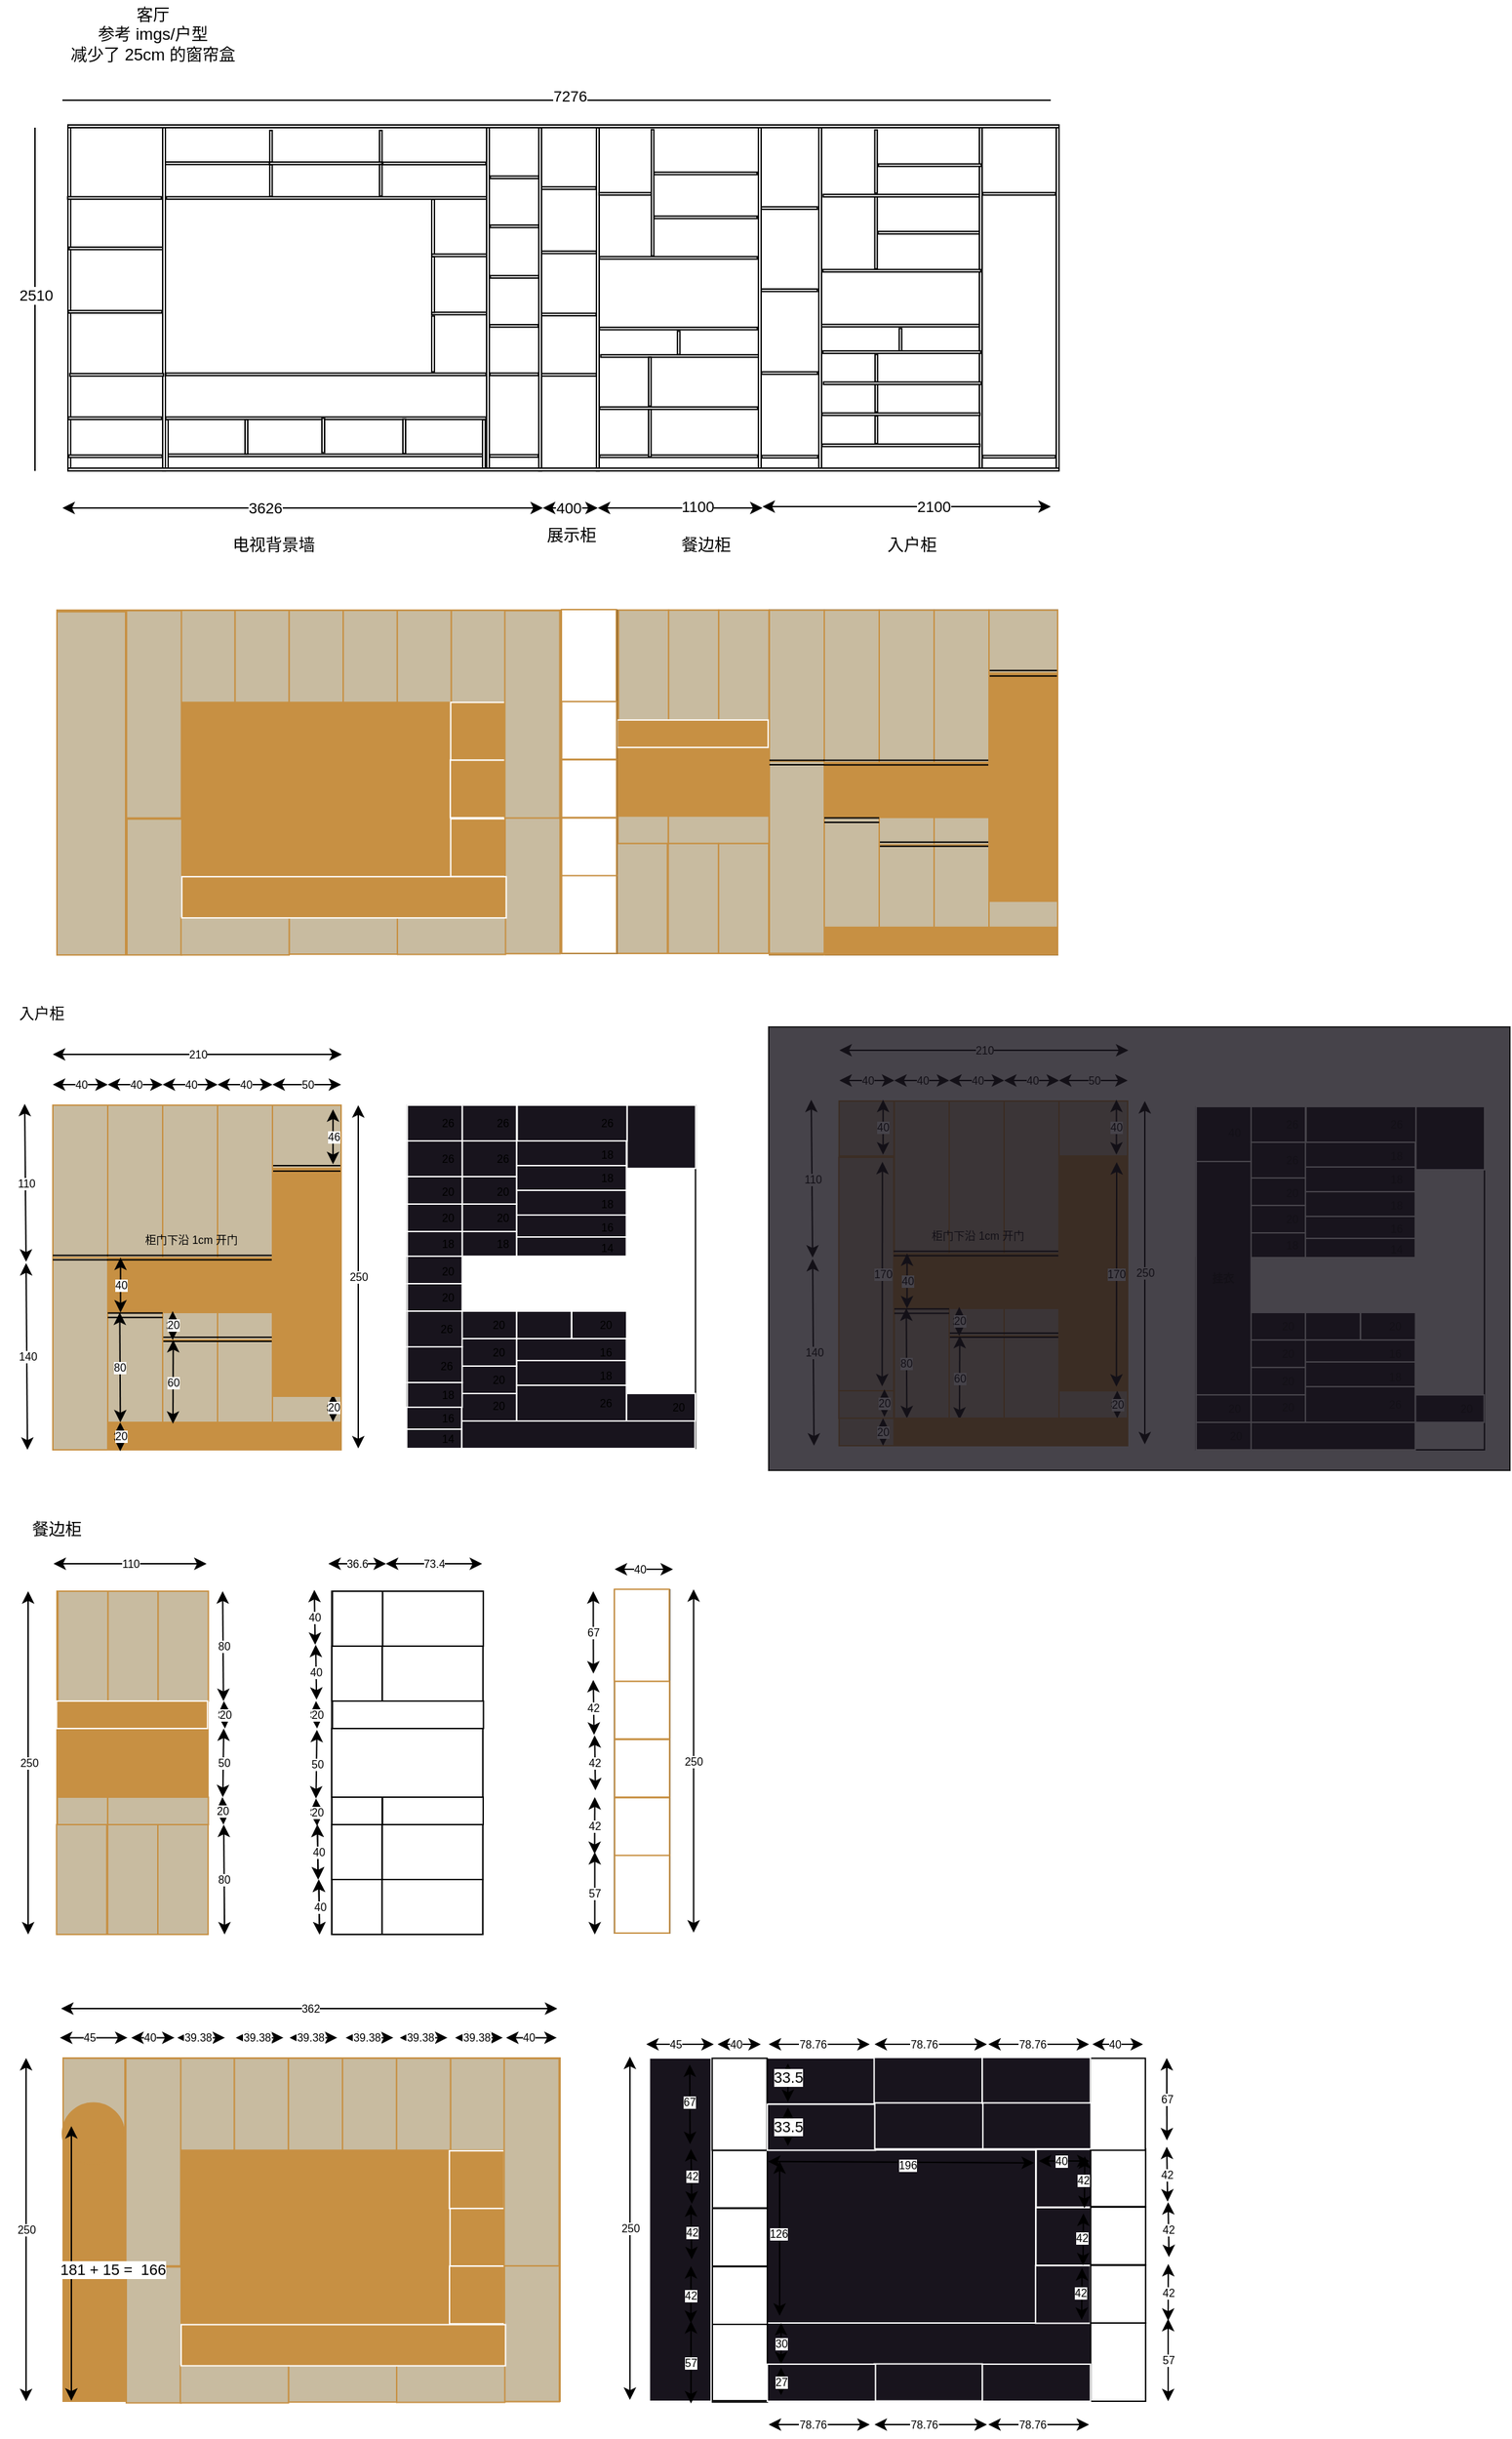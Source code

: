 <mxfile>
    <diagram id="WkoOyQL_onMO1ubSj4pm" name="第 1 页">
        <mxGraphModel dx="1276" dy="1947" grid="1" gridSize="10" guides="1" tooltips="1" connect="1" arrows="1" fold="1" page="1" pageScale="1" pageWidth="827" pageHeight="1169" math="0" shadow="0">
            <root>
                <mxCell id="0"/>
                <mxCell id="1" parent="0"/>
                <mxCell id="217" value="" style="rounded=0;whiteSpace=wrap;html=1;fontSize=8;fillColor=#18141D;" parent="1" vertex="1">
                    <mxGeometry x="316.7" y="642" width="40" height="140" as="geometry"/>
                </mxCell>
                <mxCell id="2" value="客厅&lt;br&gt;参考 imgs/户型&lt;br&gt;减少了 25cm 的窗帘盒" style="text;html=1;strokeColor=none;fillColor=none;align=center;verticalAlign=middle;whiteSpace=wrap;rounded=0;movable=1;resizable=1;rotatable=1;deletable=1;editable=1;connectable=1;" parent="1" vertex="1">
                    <mxGeometry x="36.5" y="-273" width="189" height="50" as="geometry"/>
                </mxCell>
                <mxCell id="5" value="" style="rounded=0;whiteSpace=wrap;html=1;movable=1;resizable=1;rotatable=1;deletable=1;editable=1;connectable=1;" parent="1" vertex="1">
                    <mxGeometry x="69.5" y="-181" width="2" height="250" as="geometry"/>
                </mxCell>
                <mxCell id="30" value="" style="rounded=0;whiteSpace=wrap;html=1;rotation=90;movable=1;resizable=1;rotatable=1;deletable=1;editable=1;connectable=1;" parent="1" vertex="1">
                    <mxGeometry x="102.5" y="-162.9" width="1.8" height="68.2" as="geometry"/>
                </mxCell>
                <mxCell id="34" value="" style="endArrow=none;html=1;movable=1;resizable=1;rotatable=1;deletable=1;editable=1;connectable=1;" parent="1" edge="1">
                    <mxGeometry width="50" height="50" relative="1" as="geometry">
                        <mxPoint x="45.5" y="70" as="sourcePoint"/>
                        <mxPoint x="45.5" y="-180" as="targetPoint"/>
                    </mxGeometry>
                </mxCell>
                <mxCell id="35" value="2510" style="edgeLabel;html=1;align=center;verticalAlign=middle;resizable=1;points=[];movable=1;rotatable=1;deletable=1;editable=1;connectable=1;" parent="34" vertex="1" connectable="0">
                    <mxGeometry x="0.323" y="2" relative="1" as="geometry">
                        <mxPoint x="2" y="37" as="offset"/>
                    </mxGeometry>
                </mxCell>
                <mxCell id="36" value="" style="endArrow=none;html=1;movable=1;resizable=1;rotatable=1;deletable=1;editable=1;connectable=1;" parent="1" edge="1">
                    <mxGeometry width="50" height="50" relative="1" as="geometry">
                        <mxPoint x="65.5" y="-200" as="sourcePoint"/>
                        <mxPoint x="785.5" y="-200" as="targetPoint"/>
                    </mxGeometry>
                </mxCell>
                <mxCell id="37" value="7276" style="edgeLabel;html=1;align=center;verticalAlign=middle;resizable=1;points=[];movable=1;rotatable=1;deletable=1;editable=1;connectable=1;" parent="36" vertex="1" connectable="0">
                    <mxGeometry x="-0.278" y="2" relative="1" as="geometry">
                        <mxPoint x="109" y="-1" as="offset"/>
                    </mxGeometry>
                </mxCell>
                <mxCell id="38" value="" style="rounded=0;whiteSpace=wrap;html=1;rotation=90;movable=1;resizable=1;rotatable=1;deletable=1;editable=1;connectable=1;" parent="1" vertex="1">
                    <mxGeometry x="256.5" y="-58" width="1.8" height="233.3" as="geometry"/>
                </mxCell>
                <mxCell id="41" value="" style="rounded=0;whiteSpace=wrap;html=1;rotation=90;movable=1;resizable=1;rotatable=1;deletable=1;editable=1;connectable=1;" parent="1" vertex="1">
                    <mxGeometry x="393.5" y="41.45" width="1.8" height="35.3" as="geometry"/>
                </mxCell>
                <mxCell id="44" value="" style="rounded=0;whiteSpace=wrap;html=1;movable=1;resizable=1;rotatable=1;deletable=1;editable=1;connectable=1;" parent="1" vertex="1">
                    <mxGeometry x="454.5" y="-179.9" width="2" height="250" as="geometry"/>
                </mxCell>
                <mxCell id="47" value="" style="rounded=0;whiteSpace=wrap;html=1;rotation=90;movable=1;resizable=1;rotatable=1;deletable=1;editable=1;connectable=1;" parent="1" vertex="1">
                    <mxGeometry x="513.5" y="1.8" width="1.8" height="115" as="geometry"/>
                </mxCell>
                <mxCell id="49" value="" style="rounded=0;whiteSpace=wrap;html=1;rotation=90;movable=1;resizable=1;rotatable=1;deletable=1;editable=1;connectable=1;" parent="1" vertex="1">
                    <mxGeometry x="594.5" y="39.25" width="1.8" height="40.8" as="geometry"/>
                </mxCell>
                <mxCell id="53" value="" style="rounded=0;whiteSpace=wrap;html=1;rotation=90;movable=1;resizable=1;rotatable=1;deletable=1;editable=1;connectable=1;" parent="1" vertex="1">
                    <mxGeometry x="761.5" y="33.15" width="1.8" height="53" as="geometry"/>
                </mxCell>
                <mxCell id="54" value="" style="rounded=0;whiteSpace=wrap;html=1;rotation=-180;movable=1;resizable=1;rotatable=1;deletable=1;editable=1;connectable=1;" parent="1" vertex="1">
                    <mxGeometry x="140.5" y="32.7" width="2" height="35.3" as="geometry"/>
                </mxCell>
                <mxCell id="56" value="" style="rounded=0;whiteSpace=wrap;html=1;rotation=-180;movable=1;resizable=1;rotatable=1;deletable=1;editable=1;connectable=1;" parent="1" vertex="1">
                    <mxGeometry x="371.5" y="32.7" width="2" height="35.3" as="geometry"/>
                </mxCell>
                <mxCell id="57" value="" style="rounded=0;whiteSpace=wrap;html=1;rotation=90;movable=1;resizable=1;rotatable=1;deletable=1;editable=1;connectable=1;" parent="1" vertex="1">
                    <mxGeometry x="256.5" y="-85" width="1.8" height="233.3" as="geometry"/>
                </mxCell>
                <mxCell id="59" value="" style="rounded=0;whiteSpace=wrap;html=1;rotation=-180;movable=1;resizable=1;rotatable=1;deletable=1;editable=1;connectable=1;" parent="1" vertex="1">
                    <mxGeometry x="198.5" y="32.7" width="2" height="25" as="geometry"/>
                </mxCell>
                <mxCell id="60" value="" style="rounded=0;whiteSpace=wrap;html=1;rotation=-180;movable=1;resizable=1;rotatable=1;deletable=1;editable=1;connectable=1;" parent="1" vertex="1">
                    <mxGeometry x="254.5" y="31.7" width="2" height="25" as="geometry"/>
                </mxCell>
                <mxCell id="62" value="" style="rounded=0;whiteSpace=wrap;html=1;rotation=-180;movable=1;resizable=1;rotatable=1;deletable=1;editable=1;connectable=1;" parent="1" vertex="1">
                    <mxGeometry x="313.5" y="32.3" width="2" height="25" as="geometry"/>
                </mxCell>
                <mxCell id="64" value="" style="rounded=0;whiteSpace=wrap;html=1;rotation=90;movable=1;resizable=1;rotatable=1;deletable=1;editable=1;connectable=1;" parent="1" vertex="1">
                    <mxGeometry x="256.5" y="-117" width="1.8" height="233.3" as="geometry"/>
                </mxCell>
                <mxCell id="66" value="" style="rounded=0;whiteSpace=wrap;html=1;rotation=-180;movable=1;resizable=1;rotatable=1;deletable=1;editable=1;connectable=1;" parent="1" vertex="1">
                    <mxGeometry x="334.5" y="-42.8" width="2" height="40.6" as="geometry"/>
                </mxCell>
                <mxCell id="68" value="" style="rounded=0;whiteSpace=wrap;html=1;rotation=90;movable=1;resizable=1;rotatable=1;deletable=1;editable=1;connectable=1;" parent="1" vertex="1">
                    <mxGeometry x="353.58" y="-64.67" width="1.8" height="40" as="geometry"/>
                </mxCell>
                <mxCell id="69" value="" style="rounded=0;whiteSpace=wrap;html=1;rotation=-180;movable=1;resizable=1;rotatable=1;deletable=1;editable=1;connectable=1;" parent="1" vertex="1">
                    <mxGeometry x="334.5" y="-86.0" width="2" height="40.6" as="geometry"/>
                </mxCell>
                <mxCell id="70" value="" style="rounded=0;whiteSpace=wrap;html=1;rotation=-180;movable=1;resizable=1;rotatable=1;deletable=1;editable=1;connectable=1;" parent="1" vertex="1">
                    <mxGeometry x="334.5" y="-127.8" width="2" height="40.6" as="geometry"/>
                </mxCell>
                <mxCell id="71" value="" style="rounded=0;whiteSpace=wrap;html=1;rotation=90;movable=1;resizable=1;rotatable=1;deletable=1;editable=1;connectable=1;" parent="1" vertex="1">
                    <mxGeometry x="353.7" y="-107.05" width="1.8" height="40" as="geometry"/>
                </mxCell>
                <mxCell id="72" value="" style="rounded=0;whiteSpace=wrap;html=1;rotation=90;movable=1;resizable=1;rotatable=1;deletable=1;editable=1;connectable=1;" parent="1" vertex="1">
                    <mxGeometry x="257.3" y="-245.8" width="1.8" height="234" as="geometry"/>
                </mxCell>
                <mxCell id="75" value="" style="rounded=0;whiteSpace=wrap;html=1;rotation=-180;movable=1;resizable=1;rotatable=1;deletable=1;editable=1;connectable=1;" parent="1" vertex="1">
                    <mxGeometry x="216.5" y="-177.95" width="1.8" height="23" as="geometry"/>
                </mxCell>
                <mxCell id="76" value="" style="rounded=0;whiteSpace=wrap;html=1;rotation=-180;movable=1;resizable=1;rotatable=1;deletable=1;editable=1;connectable=1;" parent="1" vertex="1">
                    <mxGeometry x="216.5" y="-153" width="1.8" height="23" as="geometry"/>
                </mxCell>
                <mxCell id="77" value="" style="rounded=0;whiteSpace=wrap;html=1;rotation=90;movable=1;resizable=1;rotatable=1;deletable=1;editable=1;connectable=1;" parent="1" vertex="1">
                    <mxGeometry x="177.5" y="-192.1" width="1.8" height="76" as="geometry"/>
                </mxCell>
                <mxCell id="78" value="" style="rounded=0;whiteSpace=wrap;html=1;rotation=90;movable=1;resizable=1;rotatable=1;deletable=1;editable=1;connectable=1;" parent="1" vertex="1">
                    <mxGeometry x="256.45" y="-195.05" width="1.8" height="82" as="geometry"/>
                </mxCell>
                <mxCell id="79" value="" style="rounded=0;whiteSpace=wrap;html=1;rotation=-180;movable=1;resizable=1;rotatable=1;deletable=1;editable=1;connectable=1;" parent="1" vertex="1">
                    <mxGeometry x="296.5" y="-177.95" width="1.8" height="23" as="geometry"/>
                </mxCell>
                <mxCell id="80" value="" style="rounded=0;whiteSpace=wrap;html=1;rotation=-180;movable=1;resizable=1;rotatable=1;deletable=1;editable=1;connectable=1;" parent="1" vertex="1">
                    <mxGeometry x="296.5" y="-153.2" width="1.8" height="23" as="geometry"/>
                </mxCell>
                <mxCell id="81" value="" style="rounded=0;whiteSpace=wrap;html=1;rotation=90;movable=1;resizable=1;rotatable=1;deletable=1;editable=1;connectable=1;" parent="1" vertex="1">
                    <mxGeometry x="335.5" y="-191.5" width="1.8" height="75.1" as="geometry"/>
                </mxCell>
                <mxCell id="82" value="" style="rounded=0;whiteSpace=wrap;html=1;rotation=90;movable=1;resizable=1;rotatable=1;deletable=1;editable=1;connectable=1;" parent="1" vertex="1">
                    <mxGeometry x="393.7" y="-18" width="1.8" height="35.3" as="geometry"/>
                </mxCell>
                <mxCell id="83" value="" style="rounded=0;whiteSpace=wrap;html=1;rotation=90;movable=1;resizable=1;rotatable=1;deletable=1;editable=1;connectable=1;" parent="1" vertex="1">
                    <mxGeometry x="433.5" y="-20" width="1.8" height="40" as="geometry"/>
                </mxCell>
                <mxCell id="85" value="" style="rounded=0;whiteSpace=wrap;html=1;rotation=90;movable=1;resizable=1;rotatable=1;deletable=1;editable=1;connectable=1;" parent="1" vertex="1">
                    <mxGeometry x="433.3" y="-63.9" width="1.8" height="40" as="geometry"/>
                </mxCell>
                <mxCell id="86" value="" style="rounded=0;whiteSpace=wrap;html=1;rotation=90;movable=1;resizable=1;rotatable=1;deletable=1;editable=1;connectable=1;" parent="1" vertex="1">
                    <mxGeometry x="433.5" y="-109.2" width="1.8" height="40" as="geometry"/>
                </mxCell>
                <mxCell id="87" value="" style="rounded=0;whiteSpace=wrap;html=1;rotation=90;movable=1;resizable=1;rotatable=1;deletable=1;editable=1;connectable=1;" parent="1" vertex="1">
                    <mxGeometry x="433.3" y="-156" width="1.8" height="40" as="geometry"/>
                </mxCell>
                <mxCell id="92" value="" style="rounded=0;whiteSpace=wrap;html=1;rotation=90;movable=1;resizable=1;rotatable=1;deletable=1;editable=1;connectable=1;" parent="1" vertex="1">
                    <mxGeometry x="393.5" y="-53.3" width="1.8" height="35.3" as="geometry"/>
                </mxCell>
                <mxCell id="94" value="" style="rounded=0;whiteSpace=wrap;html=1;rotation=90;movable=1;resizable=1;rotatable=1;deletable=1;editable=1;connectable=1;" parent="1" vertex="1">
                    <mxGeometry x="393.9" y="-89" width="1.8" height="35.3" as="geometry"/>
                </mxCell>
                <mxCell id="95" value="" style="rounded=0;whiteSpace=wrap;html=1;rotation=90;movable=1;resizable=1;rotatable=1;deletable=1;editable=1;connectable=1;" parent="1" vertex="1">
                    <mxGeometry x="393.9" y="-125.8" width="1.8" height="35.3" as="geometry"/>
                </mxCell>
                <mxCell id="96" value="" style="rounded=0;whiteSpace=wrap;html=1;rotation=90;movable=1;resizable=1;rotatable=1;deletable=1;editable=1;connectable=1;" parent="1" vertex="1">
                    <mxGeometry x="393.9" y="-161.5" width="1.8" height="35.3" as="geometry"/>
                </mxCell>
                <mxCell id="100" value="" style="rounded=0;whiteSpace=wrap;html=1;rotation=90;movable=1;resizable=1;rotatable=1;deletable=1;editable=1;connectable=1;" parent="1" vertex="1">
                    <mxGeometry x="514.3" y="-71.2" width="1.8" height="115" as="geometry"/>
                </mxCell>
                <mxCell id="101" value="" style="rounded=0;whiteSpace=wrap;html=1;rotation=-180;movable=1;resizable=1;rotatable=1;deletable=1;editable=1;connectable=1;" parent="1" vertex="1">
                    <mxGeometry x="492.5" y="-12.8" width="1.8" height="35.6" as="geometry"/>
                </mxCell>
                <mxCell id="102" value="" style="rounded=0;whiteSpace=wrap;html=1;rotation=-180;movable=1;resizable=1;rotatable=1;deletable=1;editable=1;connectable=1;" parent="1" vertex="1">
                    <mxGeometry x="492.5" y="24.2" width="1.8" height="35.6" as="geometry"/>
                </mxCell>
                <mxCell id="98" value="" style="rounded=0;whiteSpace=wrap;html=1;rotation=90;movable=1;resizable=1;rotatable=1;deletable=1;editable=1;connectable=1;" parent="1" vertex="1">
                    <mxGeometry x="513.5" y="-33.2" width="1.8" height="115" as="geometry"/>
                </mxCell>
                <mxCell id="103" value="" style="rounded=0;whiteSpace=wrap;html=1;rotation=-180;movable=1;resizable=1;rotatable=1;deletable=1;editable=1;connectable=1;" parent="1" vertex="1">
                    <mxGeometry x="513.5" y="-31.8" width="1.8" height="17" as="geometry"/>
                </mxCell>
                <mxCell id="104" value="" style="rounded=0;whiteSpace=wrap;html=1;rotation=90;movable=1;resizable=1;rotatable=1;deletable=1;editable=1;connectable=1;" parent="1" vertex="1">
                    <mxGeometry x="513.3" y="-91.2" width="1.8" height="115" as="geometry"/>
                </mxCell>
                <mxCell id="106" value="" style="rounded=0;whiteSpace=wrap;html=1;rotation=90;movable=1;resizable=1;rotatable=1;deletable=1;editable=1;connectable=1;" parent="1" vertex="1">
                    <mxGeometry x="513.3" y="-142.7" width="1.8" height="115" as="geometry"/>
                </mxCell>
                <mxCell id="107" value="" style="rounded=0;whiteSpace=wrap;html=1;rotation=-180;movable=1;resizable=1;rotatable=1;deletable=1;editable=1;connectable=1;" parent="1" vertex="1">
                    <mxGeometry x="494.5" y="-178.6" width="1.8" height="92" as="geometry"/>
                </mxCell>
                <mxCell id="108" value="" style="rounded=0;whiteSpace=wrap;html=1;rotation=90;movable=1;resizable=1;rotatable=1;deletable=1;editable=1;connectable=1;" parent="1" vertex="1">
                    <mxGeometry x="474.5" y="-150.8" width="1.8" height="38" as="geometry"/>
                </mxCell>
                <mxCell id="110" value="" style="rounded=0;whiteSpace=wrap;html=1;rotation=90;movable=1;resizable=1;rotatable=1;deletable=1;editable=1;connectable=1;" parent="1" vertex="1">
                    <mxGeometry x="533.1" y="-184.2" width="1.8" height="75" as="geometry"/>
                </mxCell>
                <mxCell id="111" value="" style="rounded=0;whiteSpace=wrap;html=1;rotation=90;movable=1;resizable=1;rotatable=1;deletable=1;editable=1;connectable=1;" parent="1" vertex="1">
                    <mxGeometry x="533.1" y="-152.2" width="1.8" height="75" as="geometry"/>
                </mxCell>
                <mxCell id="113" value="" style="rounded=0;whiteSpace=wrap;html=1;rotation=90;movable=1;resizable=1;rotatable=1;deletable=1;editable=1;connectable=1;" parent="1" vertex="1">
                    <mxGeometry x="594.3" y="-21.67" width="1.8" height="40.8" as="geometry"/>
                </mxCell>
                <mxCell id="114" value="" style="rounded=0;whiteSpace=wrap;html=1;rotation=90;movable=1;resizable=1;rotatable=1;deletable=1;editable=1;connectable=1;" parent="1" vertex="1">
                    <mxGeometry x="594.1" y="-82" width="1.8" height="40.8" as="geometry"/>
                </mxCell>
                <mxCell id="115" value="" style="rounded=0;whiteSpace=wrap;html=1;rotation=90;movable=1;resizable=1;rotatable=1;deletable=1;editable=1;connectable=1;" parent="1" vertex="1">
                    <mxGeometry x="594.1" y="-141.85" width="1.8" height="40.8" as="geometry"/>
                </mxCell>
                <mxCell id="122" value="" style="rounded=0;whiteSpace=wrap;html=1;rotation=0;movable=1;resizable=1;rotatable=1;deletable=1;editable=1;connectable=1;" parent="1" vertex="1">
                    <mxGeometry x="657.5" y="30" width="1.8" height="20" as="geometry"/>
                </mxCell>
                <mxCell id="123" value="" style="rounded=0;whiteSpace=wrap;html=1;rotation=0;movable=1;resizable=1;rotatable=1;deletable=1;editable=1;connectable=1;" parent="1" vertex="1">
                    <mxGeometry x="657.5" y="7" width="1.8" height="20" as="geometry"/>
                </mxCell>
                <mxCell id="125" value="" style="rounded=0;whiteSpace=wrap;html=1;rotation=0;movable=1;resizable=1;rotatable=1;deletable=1;editable=1;connectable=1;" parent="1" vertex="1">
                    <mxGeometry x="657.5" y="-14.8" width="1.8" height="20" as="geometry"/>
                </mxCell>
                <mxCell id="126" value="" style="rounded=0;whiteSpace=wrap;html=1;rotation=0;movable=1;resizable=1;rotatable=1;deletable=1;editable=1;connectable=1;" parent="1" vertex="1">
                    <mxGeometry x="675.1" y="-33.8" width="1.8" height="17" as="geometry"/>
                </mxCell>
                <mxCell id="127" value="" style="rounded=0;whiteSpace=wrap;html=1;rotation=-180;movable=1;resizable=1;rotatable=1;deletable=1;editable=1;connectable=1;" parent="1" vertex="1">
                    <mxGeometry x="657.3" y="-130.2" width="1.8" height="53" as="geometry"/>
                </mxCell>
                <mxCell id="129" value="" style="rounded=0;whiteSpace=wrap;html=1;rotation=90;movable=1;resizable=1;rotatable=1;deletable=1;editable=1;connectable=1;" parent="1" vertex="1">
                    <mxGeometry x="676.3" y="-188" width="1.8" height="115" as="geometry"/>
                </mxCell>
                <mxCell id="130" value="" style="rounded=0;whiteSpace=wrap;html=1;rotation=-180;movable=1;resizable=1;rotatable=1;deletable=1;editable=1;connectable=1;" parent="1" vertex="1">
                    <mxGeometry x="657.3" y="-178.35" width="1.8" height="46" as="geometry"/>
                </mxCell>
                <mxCell id="132" value="" style="rounded=0;whiteSpace=wrap;html=1;rotation=90;movable=1;resizable=1;rotatable=1;deletable=1;editable=1;connectable=1;" parent="1" vertex="1">
                    <mxGeometry x="696.28" y="-141.02" width="1.8" height="75" as="geometry"/>
                </mxCell>
                <mxCell id="133" value="" style="rounded=0;whiteSpace=wrap;html=1;rotation=90;movable=1;resizable=1;rotatable=1;deletable=1;editable=1;connectable=1;" parent="1" vertex="1">
                    <mxGeometry x="761.5" y="-158.3" width="1.8" height="53" as="geometry"/>
                </mxCell>
                <mxCell id="40" value="" style="rounded=0;whiteSpace=wrap;html=1;movable=1;resizable=1;rotatable=1;deletable=1;editable=1;connectable=1;" parent="1" vertex="1">
                    <mxGeometry x="374.5" y="-180" width="2" height="250" as="geometry"/>
                </mxCell>
                <mxCell id="43" value="" style="rounded=0;whiteSpace=wrap;html=1;movable=1;resizable=1;rotatable=1;deletable=1;editable=1;connectable=1;" parent="1" vertex="1">
                    <mxGeometry x="412.5" y="-179.9" width="2" height="250" as="geometry"/>
                </mxCell>
                <mxCell id="48" value="" style="rounded=0;whiteSpace=wrap;html=1;movable=1;resizable=1;rotatable=1;deletable=1;editable=1;connectable=1;" parent="1" vertex="1">
                    <mxGeometry x="572.5" y="-180" width="2" height="250" as="geometry"/>
                </mxCell>
                <mxCell id="50" value="" style="rounded=0;whiteSpace=wrap;html=1;movable=1;resizable=1;rotatable=1;deletable=1;editable=1;connectable=1;" parent="1" vertex="1">
                    <mxGeometry x="616.5" y="-180" width="2" height="250" as="geometry"/>
                </mxCell>
                <mxCell id="52" value="" style="rounded=0;whiteSpace=wrap;html=1;movable=1;resizable=1;rotatable=1;deletable=1;editable=1;connectable=1;" parent="1" vertex="1">
                    <mxGeometry x="733.5" y="-180" width="2" height="250" as="geometry"/>
                </mxCell>
                <mxCell id="9" value="" style="rounded=0;whiteSpace=wrap;html=1;movable=1;resizable=1;rotatable=1;deletable=1;editable=1;connectable=1;" parent="1" vertex="1">
                    <mxGeometry x="789.5" y="-180" width="2" height="250" as="geometry"/>
                </mxCell>
                <mxCell id="135" value="" style="rounded=0;whiteSpace=wrap;html=1;movable=1;resizable=1;rotatable=1;deletable=1;editable=1;connectable=1;" parent="1" vertex="1">
                    <mxGeometry x="138.5" y="-179.95" width="2" height="250" as="geometry"/>
                </mxCell>
                <mxCell id="6" value="" style="rounded=0;whiteSpace=wrap;html=1;rotation=90;movable=1;resizable=1;rotatable=1;deletable=1;editable=1;connectable=1;" parent="1" vertex="1">
                    <mxGeometry x="429.5" y="-542" width="2" height="722" as="geometry"/>
                </mxCell>
                <mxCell id="136" value="" style="rounded=0;whiteSpace=wrap;html=1;rotation=90;movable=1;resizable=1;rotatable=1;deletable=1;editable=1;connectable=1;" parent="1" vertex="1">
                    <mxGeometry x="429.5" y="-292" width="2" height="722" as="geometry"/>
                </mxCell>
                <mxCell id="137" value="" style="rounded=0;whiteSpace=wrap;html=1;rotation=90;movable=1;resizable=1;rotatable=1;deletable=1;editable=1;connectable=1;" parent="1" vertex="1">
                    <mxGeometry x="696.5" y="-190.2" width="1.8" height="75" as="geometry"/>
                </mxCell>
                <mxCell id="138" value="" style="rounded=0;whiteSpace=wrap;html=1;rotation=90;movable=1;resizable=1;rotatable=1;deletable=1;editable=1;connectable=1;" parent="1" vertex="1">
                    <mxGeometry x="675.08" y="-93.3" width="1.8" height="115" as="geometry"/>
                </mxCell>
                <mxCell id="139" value="" style="rounded=0;whiteSpace=wrap;html=1;rotation=90;movable=1;resizable=1;rotatable=1;deletable=1;editable=1;connectable=1;" parent="1" vertex="1">
                    <mxGeometry x="676.08" y="-133.3" width="1.8" height="115" as="geometry"/>
                </mxCell>
                <mxCell id="140" value="" style="rounded=0;whiteSpace=wrap;html=1;rotation=90;movable=1;resizable=1;rotatable=1;deletable=1;editable=1;connectable=1;" parent="1" vertex="1">
                    <mxGeometry x="676.08" y="-74" width="1.8" height="115" as="geometry"/>
                </mxCell>
                <mxCell id="141" value="" style="rounded=0;whiteSpace=wrap;html=1;rotation=90;movable=1;resizable=1;rotatable=1;deletable=1;editable=1;connectable=1;" parent="1" vertex="1">
                    <mxGeometry x="676.48" y="-51.35" width="1.8" height="115" as="geometry"/>
                </mxCell>
                <mxCell id="142" value="" style="rounded=0;whiteSpace=wrap;html=1;rotation=90;movable=1;resizable=1;rotatable=1;deletable=1;editable=1;connectable=1;" parent="1" vertex="1">
                    <mxGeometry x="675.5" y="-28.8" width="1.8" height="115" as="geometry"/>
                </mxCell>
                <mxCell id="143" value="" style="rounded=0;whiteSpace=wrap;html=1;rotation=90;movable=1;resizable=1;rotatable=1;deletable=1;editable=1;connectable=1;" parent="1" vertex="1">
                    <mxGeometry x="675.5" y="-6.15" width="1.8" height="115" as="geometry"/>
                </mxCell>
                <mxCell id="144" value="" style="endArrow=classic;startArrow=classic;html=1;" parent="1" edge="1">
                    <mxGeometry width="50" height="50" relative="1" as="geometry">
                        <mxPoint x="65.5" y="97" as="sourcePoint"/>
                        <mxPoint x="415.5" y="97" as="targetPoint"/>
                    </mxGeometry>
                </mxCell>
                <mxCell id="145" value="3626" style="edgeLabel;html=1;align=center;verticalAlign=middle;resizable=0;points=[];" parent="144" vertex="1" connectable="0">
                    <mxGeometry x="-0.16" y="-2" relative="1" as="geometry">
                        <mxPoint y="-2" as="offset"/>
                    </mxGeometry>
                </mxCell>
                <mxCell id="146" value="" style="endArrow=classic;startArrow=classic;html=1;" parent="1" edge="1">
                    <mxGeometry width="50" height="50" relative="1" as="geometry">
                        <mxPoint x="415.5" y="97" as="sourcePoint"/>
                        <mxPoint x="455.5" y="97" as="targetPoint"/>
                    </mxGeometry>
                </mxCell>
                <mxCell id="147" value="400" style="edgeLabel;html=1;align=center;verticalAlign=middle;resizable=0;points=[];" parent="146" vertex="1" connectable="0">
                    <mxGeometry x="-0.1" y="-3" relative="1" as="geometry">
                        <mxPoint y="-3" as="offset"/>
                    </mxGeometry>
                </mxCell>
                <mxCell id="148" value="" style="endArrow=classic;startArrow=classic;html=1;" parent="1" edge="1">
                    <mxGeometry width="50" height="50" relative="1" as="geometry">
                        <mxPoint x="455.5" y="97" as="sourcePoint"/>
                        <mxPoint x="575.5" y="97" as="targetPoint"/>
                    </mxGeometry>
                </mxCell>
                <mxCell id="149" value="1100" style="edgeLabel;html=1;align=center;verticalAlign=middle;resizable=0;points=[];" parent="148" vertex="1" connectable="0">
                    <mxGeometry x="0.217" y="-1" relative="1" as="geometry">
                        <mxPoint x="-1" y="-2" as="offset"/>
                    </mxGeometry>
                </mxCell>
                <mxCell id="154" value="" style="endArrow=classic;startArrow=classic;html=1;" parent="1" edge="1">
                    <mxGeometry width="50" height="50" relative="1" as="geometry">
                        <mxPoint x="575.5" y="96" as="sourcePoint"/>
                        <mxPoint x="785.5" y="96" as="targetPoint"/>
                    </mxGeometry>
                </mxCell>
                <mxCell id="155" value="2100" style="edgeLabel;html=1;align=center;verticalAlign=middle;resizable=0;points=[];" parent="154" vertex="1" connectable="0">
                    <mxGeometry x="0.217" y="-1" relative="1" as="geometry">
                        <mxPoint x="-4" y="-1" as="offset"/>
                    </mxGeometry>
                </mxCell>
                <mxCell id="161" value="入户柜" style="text;html=1;align=center;verticalAlign=middle;resizable=0;points=[];autosize=1;strokeColor=none;fillColor=none;" parent="1" vertex="1">
                    <mxGeometry x="654.3" y="108.85" width="60" height="30" as="geometry"/>
                </mxCell>
                <mxCell id="162" value="餐边柜" style="text;html=1;align=center;verticalAlign=middle;resizable=0;points=[];autosize=1;strokeColor=none;fillColor=none;" parent="1" vertex="1">
                    <mxGeometry x="504" y="108.85" width="60" height="30" as="geometry"/>
                </mxCell>
                <mxCell id="163" value="展示柜" style="text;html=1;align=center;verticalAlign=middle;resizable=0;points=[];autosize=1;strokeColor=none;fillColor=none;" parent="1" vertex="1">
                    <mxGeometry x="405.5" y="102" width="60" height="30" as="geometry"/>
                </mxCell>
                <mxCell id="164" value="电视背景墙" style="text;html=1;align=center;verticalAlign=middle;resizable=0;points=[];autosize=1;strokeColor=none;fillColor=none;" parent="1" vertex="1">
                    <mxGeometry x="179.1" y="108.85" width="80" height="30" as="geometry"/>
                </mxCell>
                <mxCell id="165" value="" style="rounded=0;whiteSpace=wrap;html=1;fontSize=8;" parent="1" vertex="1">
                    <mxGeometry x="58.5" y="532" width="210" height="251" as="geometry"/>
                </mxCell>
                <mxCell id="166" value="入户柜" style="text;html=1;align=center;verticalAlign=middle;resizable=0;points=[];autosize=1;strokeColor=none;fillColor=none;fontSize=11;" parent="1" vertex="1">
                    <mxGeometry x="20.0" y="450" width="60" height="30" as="geometry"/>
                </mxCell>
                <mxCell id="167" value="210" style="endArrow=classic;startArrow=classic;html=1;fontSize=8;" parent="1" edge="1">
                    <mxGeometry width="50" height="50" relative="1" as="geometry">
                        <mxPoint x="58.5" y="495" as="sourcePoint"/>
                        <mxPoint x="269" y="495" as="targetPoint"/>
                    </mxGeometry>
                </mxCell>
                <mxCell id="168" value="250" style="endArrow=classic;startArrow=classic;html=1;fontSize=8;" parent="1" edge="1">
                    <mxGeometry width="50" height="50" relative="1" as="geometry">
                        <mxPoint x="281" y="782" as="sourcePoint"/>
                        <mxPoint x="281" y="532" as="targetPoint"/>
                    </mxGeometry>
                </mxCell>
                <mxCell id="170" value="" style="rounded=0;whiteSpace=wrap;html=1;fontSize=8;fillColor=#C79043;strokeColor=#C79043;" parent="1" vertex="1">
                    <mxGeometry x="98.5" y="763" width="170" height="20" as="geometry"/>
                </mxCell>
                <mxCell id="171" value="20" style="endArrow=classic;startArrow=classic;html=1;fontSize=8;" parent="1" edge="1">
                    <mxGeometry x="0.044" width="50" height="50" relative="1" as="geometry">
                        <mxPoint x="107.6" y="784" as="sourcePoint"/>
                        <mxPoint x="107.6" y="763" as="targetPoint"/>
                        <mxPoint as="offset"/>
                    </mxGeometry>
                </mxCell>
                <mxCell id="172" value="" style="rounded=0;whiteSpace=wrap;html=1;fontSize=8;fillColor=#C8BBA0;strokeColor=#C79043;" parent="1" vertex="1">
                    <mxGeometry x="58.5" y="532" width="40" height="251" as="geometry"/>
                </mxCell>
                <mxCell id="173" value="" style="rounded=0;whiteSpace=wrap;html=1;fontSize=8;fillColor=#C8BBA0;strokeColor=#C79043;" parent="1" vertex="1">
                    <mxGeometry x="98.5" y="532" width="40" height="231" as="geometry"/>
                </mxCell>
                <mxCell id="174" value="" style="rounded=0;whiteSpace=wrap;html=1;fontSize=8;fillColor=#C8BBA0;strokeColor=#C79043;" parent="1" vertex="1">
                    <mxGeometry x="138.5" y="532" width="40" height="231" as="geometry"/>
                </mxCell>
                <mxCell id="175" value="40" style="endArrow=classic;startArrow=classic;html=1;fontSize=8;" parent="1" edge="1">
                    <mxGeometry width="50" height="50" relative="1" as="geometry">
                        <mxPoint x="58.5" y="517" as="sourcePoint"/>
                        <mxPoint x="98.5" y="517" as="targetPoint"/>
                    </mxGeometry>
                </mxCell>
                <mxCell id="177" value="40" style="endArrow=classic;startArrow=classic;html=1;fontSize=8;" parent="1" edge="1">
                    <mxGeometry width="50" height="50" relative="1" as="geometry">
                        <mxPoint x="98.5" y="517" as="sourcePoint"/>
                        <mxPoint x="138.5" y="517" as="targetPoint"/>
                    </mxGeometry>
                </mxCell>
                <mxCell id="179" value="" style="rounded=0;whiteSpace=wrap;html=1;fontSize=8;fillColor=#C8BBA0;strokeColor=#C79043;" parent="1" vertex="1">
                    <mxGeometry x="178.5" y="532" width="40" height="231" as="geometry"/>
                </mxCell>
                <mxCell id="180" value="40" style="endArrow=classic;startArrow=classic;html=1;fontSize=8;" parent="1" edge="1">
                    <mxGeometry width="50" height="50" relative="1" as="geometry">
                        <mxPoint x="138.5" y="517" as="sourcePoint"/>
                        <mxPoint x="178.5" y="517" as="targetPoint"/>
                    </mxGeometry>
                </mxCell>
                <mxCell id="181" value="50" style="endArrow=classic;startArrow=classic;html=1;fontSize=8;" parent="1" edge="1">
                    <mxGeometry width="50" height="50" relative="1" as="geometry">
                        <mxPoint x="218.5" y="517" as="sourcePoint"/>
                        <mxPoint x="268.5" y="517" as="targetPoint"/>
                    </mxGeometry>
                </mxCell>
                <mxCell id="184" value="40" style="endArrow=classic;startArrow=classic;html=1;fontSize=8;" parent="1" edge="1">
                    <mxGeometry width="50" height="50" relative="1" as="geometry">
                        <mxPoint x="178.5" y="517" as="sourcePoint"/>
                        <mxPoint x="218.5" y="517" as="targetPoint"/>
                    </mxGeometry>
                </mxCell>
                <mxCell id="185" value="80" style="endArrow=classic;startArrow=classic;html=1;fontSize=8;" parent="1" edge="1">
                    <mxGeometry width="50" height="50" relative="1" as="geometry">
                        <mxPoint x="107.68" y="763" as="sourcePoint"/>
                        <mxPoint x="107.24" y="683" as="targetPoint"/>
                    </mxGeometry>
                </mxCell>
                <mxCell id="186" value="" style="rounded=0;whiteSpace=wrap;html=1;fontSize=8;fillColor=#C8BBA0;strokeColor=#C79043;" parent="1" vertex="1">
                    <mxGeometry x="138.5" y="703" width="40" height="60" as="geometry"/>
                </mxCell>
                <mxCell id="187" value="" style="rounded=0;whiteSpace=wrap;html=1;fontSize=8;fillColor=#C8BBA0;strokeColor=#C79043;" parent="1" vertex="1">
                    <mxGeometry x="178.5" y="703" width="40" height="60" as="geometry"/>
                </mxCell>
                <mxCell id="188" value="" style="rounded=0;whiteSpace=wrap;html=1;fontSize=8;fillColor=#c79043;strokeColor=#C79043;" parent="1" vertex="1">
                    <mxGeometry x="98.5" y="643" width="120" height="40" as="geometry"/>
                </mxCell>
                <mxCell id="189" value="40" style="endArrow=classic;startArrow=classic;html=1;fontSize=8;" parent="1" edge="1">
                    <mxGeometry width="50" height="50" relative="1" as="geometry">
                        <mxPoint x="107.8" y="683" as="sourcePoint"/>
                        <mxPoint x="107.8" y="643" as="targetPoint"/>
                    </mxGeometry>
                </mxCell>
                <mxCell id="190" value="" style="rounded=0;whiteSpace=wrap;html=1;strokeColor=#C79043;fontSize=8;fillColor=#C8BBA0;" parent="1" vertex="1">
                    <mxGeometry x="218.5" y="743" width="50" height="20" as="geometry"/>
                </mxCell>
                <mxCell id="194" value="20" style="endArrow=classic;startArrow=classic;html=1;fontSize=8;" parent="1" edge="1">
                    <mxGeometry x="0.035" width="50" height="50" relative="1" as="geometry">
                        <mxPoint x="262.6" y="762.5" as="sourcePoint"/>
                        <mxPoint x="262.6" y="742.5" as="targetPoint"/>
                        <mxPoint as="offset"/>
                    </mxGeometry>
                </mxCell>
                <mxCell id="195" value="" style="rounded=0;whiteSpace=wrap;html=1;strokeColor=#C79043;fontSize=8;fillColor=#C8BBA0;" parent="1" vertex="1">
                    <mxGeometry x="218.5" y="532" width="50" height="46" as="geometry"/>
                </mxCell>
                <mxCell id="196" value="" style="rounded=0;whiteSpace=wrap;html=1;strokeColor=#C79043;fontSize=8;fillColor=#c8bba0;" parent="1" vertex="1">
                    <mxGeometry x="58.5" y="643" width="40" height="140" as="geometry"/>
                </mxCell>
                <mxCell id="197" value="140" style="endArrow=classic;startArrow=classic;html=1;fontSize=8;" parent="1" edge="1">
                    <mxGeometry width="50" height="50" relative="1" as="geometry">
                        <mxPoint x="40.0" y="783" as="sourcePoint"/>
                        <mxPoint x="39.0" y="647" as="targetPoint"/>
                    </mxGeometry>
                </mxCell>
                <mxCell id="198" value="110" style="endArrow=classic;startArrow=classic;html=1;fontSize=8;" parent="1" edge="1">
                    <mxGeometry width="50" height="50" relative="1" as="geometry">
                        <mxPoint x="39.0" y="646" as="sourcePoint"/>
                        <mxPoint x="38.0" y="531" as="targetPoint"/>
                    </mxGeometry>
                </mxCell>
                <mxCell id="200" value="20" style="endArrow=classic;startArrow=classic;html=1;fontSize=8;" parent="1" edge="1">
                    <mxGeometry x="0.044" width="50" height="50" relative="1" as="geometry">
                        <mxPoint x="145.8" y="703" as="sourcePoint"/>
                        <mxPoint x="145.8" y="682" as="targetPoint"/>
                        <mxPoint as="offset"/>
                    </mxGeometry>
                </mxCell>
                <mxCell id="201" value="46" style="endArrow=classic;startArrow=classic;html=1;fontSize=8;" parent="1" edge="1">
                    <mxGeometry width="50" height="50" relative="1" as="geometry">
                        <mxPoint x="262.6" y="575" as="sourcePoint"/>
                        <mxPoint x="262.6" y="535" as="targetPoint"/>
                    </mxGeometry>
                </mxCell>
                <mxCell id="204" value="" style="shape=link;html=1;fontSize=8;width=3;" parent="1" edge="1">
                    <mxGeometry width="100" relative="1" as="geometry">
                        <mxPoint x="139.0" y="702.44" as="sourcePoint"/>
                        <mxPoint x="218.5" y="702.44" as="targetPoint"/>
                    </mxGeometry>
                </mxCell>
                <mxCell id="206" value="" style="shape=link;html=1;fontSize=8;width=-3.333;" parent="1" edge="1">
                    <mxGeometry width="100" relative="1" as="geometry">
                        <mxPoint x="98.0" y="643.0" as="sourcePoint"/>
                        <mxPoint x="218.5" y="643.0" as="targetPoint"/>
                    </mxGeometry>
                </mxCell>
                <mxCell id="208" value="60" style="endArrow=classic;startArrow=classic;html=1;fontSize=8;" parent="1" edge="1">
                    <mxGeometry width="50" height="50" relative="1" as="geometry">
                        <mxPoint x="146.0" y="764" as="sourcePoint"/>
                        <mxPoint x="146.2" y="703" as="targetPoint"/>
                    </mxGeometry>
                </mxCell>
                <mxCell id="211" value="" style="rounded=0;whiteSpace=wrap;html=1;strokeColor=#C79043;fontSize=8;fillColor=#c79043;" parent="1" vertex="1">
                    <mxGeometry x="218.5" y="578" width="50" height="166" as="geometry"/>
                </mxCell>
                <mxCell id="212" value="" style="shape=link;html=1;fontSize=8;" parent="1" edge="1">
                    <mxGeometry width="100" relative="1" as="geometry">
                        <mxPoint x="219.0" y="578" as="sourcePoint"/>
                        <mxPoint x="268" y="578" as="targetPoint"/>
                    </mxGeometry>
                </mxCell>
                <mxCell id="207" value="" style="shape=link;html=1;fontSize=8;width=-3.182;" parent="1" edge="1">
                    <mxGeometry width="100" relative="1" as="geometry">
                        <mxPoint x="58.5" y="643" as="sourcePoint"/>
                        <mxPoint x="98.5" y="643" as="targetPoint"/>
                    </mxGeometry>
                </mxCell>
                <mxCell id="215" value="" style="rounded=0;whiteSpace=wrap;html=1;fontSize=8;" parent="1" vertex="1">
                    <mxGeometry x="316.7" y="532" width="210" height="250" as="geometry"/>
                </mxCell>
                <mxCell id="218" value="" style="rounded=0;whiteSpace=wrap;html=1;fontSize=8;fillColor=#18141D;strokeColor=#FFFFFF;" parent="1" vertex="1">
                    <mxGeometry x="356.3" y="762" width="170" height="20" as="geometry"/>
                </mxCell>
                <mxCell id="219" value="" style="rounded=0;whiteSpace=wrap;html=1;strokeColor=#FFFFFF;fontSize=8;fillColor=#18141D;" parent="1" vertex="1">
                    <mxGeometry x="356.3" y="682" width="40" height="80" as="geometry"/>
                </mxCell>
                <mxCell id="221" value="" style="rounded=0;whiteSpace=wrap;html=1;strokeColor=#FFFFFF;fontSize=8;fillColor=#18141D;" parent="1" vertex="1">
                    <mxGeometry x="396.3" y="702" width="80" height="60" as="geometry"/>
                </mxCell>
                <mxCell id="222" value="" style="rounded=0;whiteSpace=wrap;html=1;strokeColor=#FFFFFF;fontSize=8;fillColor=#18141D;" parent="1" vertex="1">
                    <mxGeometry x="356.3" y="532" width="40" height="110" as="geometry"/>
                </mxCell>
                <mxCell id="224" value="" style="rounded=0;whiteSpace=wrap;html=1;strokeColor=#FFFFFF;fontSize=8;fillColor=#18141D;" parent="1" vertex="1">
                    <mxGeometry x="396.3" y="532" width="80" height="110" as="geometry"/>
                </mxCell>
                <mxCell id="225" value="" style="rounded=0;whiteSpace=wrap;html=1;strokeColor=#FFFFFF;fontSize=8;fillColor=#18141D;" parent="1" vertex="1">
                    <mxGeometry x="476.8" y="532" width="50" height="46" as="geometry"/>
                </mxCell>
                <mxCell id="226" value="" style="rounded=0;whiteSpace=wrap;html=1;strokeColor=#FFFFFF;fontSize=8;fillColor=#18141D;" parent="1" vertex="1">
                    <mxGeometry x="396.3" y="682" width="40" height="20" as="geometry"/>
                </mxCell>
                <mxCell id="228" value="" style="rounded=0;whiteSpace=wrap;html=1;strokeColor=#FFFFFF;fontSize=8;fillColor=#18141D;" parent="1" vertex="1">
                    <mxGeometry x="436.5" y="682" width="40" height="20" as="geometry"/>
                </mxCell>
                <mxCell id="230" value="柜门下沿 1cm 开门" style="text;html=1;align=center;verticalAlign=middle;resizable=0;points=[];autosize=1;strokeColor=none;fillColor=none;fontSize=8;" parent="1" vertex="1">
                    <mxGeometry x="113.5" y="620" width="90" height="20" as="geometry"/>
                </mxCell>
                <mxCell id="235" value="" style="shape=link;html=1;fontSize=8;width=-3.182;" parent="1" edge="1">
                    <mxGeometry width="100" relative="1" as="geometry">
                        <mxPoint x="98.5" y="685" as="sourcePoint"/>
                        <mxPoint x="138.5" y="685" as="targetPoint"/>
                    </mxGeometry>
                </mxCell>
                <mxCell id="240" value="" style="rounded=0;whiteSpace=wrap;html=1;strokeColor=#FFFFFF;fontSize=8;fillColor=#18141D;fontStyle=1" parent="1" vertex="1">
                    <mxGeometry x="396.3" y="718" width="80" height="18" as="geometry"/>
                </mxCell>
                <mxCell id="245" value="" style="rounded=0;whiteSpace=wrap;html=1;strokeColor=#FFFFFF;fontSize=8;fillColor=#18141D;fontStyle=1" parent="1" vertex="1">
                    <mxGeometry x="396.3" y="702" width="80" height="16" as="geometry"/>
                </mxCell>
                <mxCell id="246" value="" style="rounded=0;whiteSpace=wrap;html=1;strokeColor=#FFFFFF;fontSize=8;fillColor=#18141D;fontStyle=1" parent="1" vertex="1">
                    <mxGeometry x="396.3" y="736" width="80" height="26" as="geometry"/>
                </mxCell>
                <mxCell id="247" value="20" style="text;html=1;align=center;verticalAlign=middle;resizable=0;points=[];autosize=1;strokeColor=none;fillColor=none;fontSize=8;" parent="1" vertex="1">
                    <mxGeometry x="445.9" y="682" width="30" height="20" as="geometry"/>
                </mxCell>
                <mxCell id="248" value="16" style="text;html=1;align=center;verticalAlign=middle;resizable=0;points=[];autosize=1;strokeColor=none;fillColor=none;fontSize=8;" parent="1" vertex="1">
                    <mxGeometry x="445.9" y="702" width="30" height="20" as="geometry"/>
                </mxCell>
                <mxCell id="249" value="18" style="text;html=1;align=center;verticalAlign=middle;resizable=0;points=[];autosize=1;strokeColor=none;fillColor=none;fontSize=8;" parent="1" vertex="1">
                    <mxGeometry x="445.9" y="719" width="30" height="20" as="geometry"/>
                </mxCell>
                <mxCell id="250" value="26" style="text;html=1;align=center;verticalAlign=middle;resizable=0;points=[];autosize=1;strokeColor=none;fillColor=none;fontSize=8;" parent="1" vertex="1">
                    <mxGeometry x="445.9" y="739" width="30" height="20" as="geometry"/>
                </mxCell>
                <mxCell id="254" value="" style="rounded=0;whiteSpace=wrap;html=1;strokeColor=#FFFFFF;fontSize=8;fillColor=#18141D;fontStyle=1" parent="1" vertex="1">
                    <mxGeometry x="356.3" y="682" width="40" height="20" as="geometry"/>
                </mxCell>
                <mxCell id="258" value="20" style="text;html=1;align=center;verticalAlign=middle;resizable=0;points=[];autosize=1;strokeColor=none;fillColor=none;fontSize=8;fontStyle=0" parent="1" vertex="1">
                    <mxGeometry x="368.3" y="682" width="30" height="20" as="geometry"/>
                </mxCell>
                <mxCell id="259" value="" style="rounded=0;whiteSpace=wrap;html=1;strokeColor=#FFFFFF;fontSize=8;fillColor=#18141D;" parent="1" vertex="1">
                    <mxGeometry x="476.5" y="742" width="50" height="20" as="geometry"/>
                </mxCell>
                <mxCell id="260" value="" style="rounded=0;whiteSpace=wrap;html=1;strokeColor=#FFFFFF;fontSize=8;fillColor=#18141D;fontStyle=1" parent="1" vertex="1">
                    <mxGeometry x="396.8" y="532" width="80" height="26" as="geometry"/>
                </mxCell>
                <mxCell id="261" value="" style="rounded=0;whiteSpace=wrap;html=1;strokeColor=#FFFFFF;fontSize=8;fillColor=#18141D;fontStyle=1" parent="1" vertex="1">
                    <mxGeometry x="396.3" y="558" width="80" height="18" as="geometry"/>
                </mxCell>
                <mxCell id="262" value="" style="rounded=0;whiteSpace=wrap;html=1;strokeColor=#FFFFFF;fontSize=8;fillColor=#18141D;fontStyle=1" parent="1" vertex="1">
                    <mxGeometry x="396.3" y="576" width="80" height="18" as="geometry"/>
                </mxCell>
                <mxCell id="263" value="" style="rounded=0;whiteSpace=wrap;html=1;strokeColor=#FFFFFF;fontSize=8;fillColor=#18141D;fontStyle=1" parent="1" vertex="1">
                    <mxGeometry x="396.3" y="594" width="80" height="18" as="geometry"/>
                </mxCell>
                <mxCell id="264" value="" style="rounded=0;whiteSpace=wrap;html=1;strokeColor=#FFFFFF;fontSize=8;fillColor=#18141D;fontStyle=1" parent="1" vertex="1">
                    <mxGeometry x="396.3" y="612" width="80" height="16" as="geometry"/>
                </mxCell>
                <mxCell id="265" value="" style="rounded=0;whiteSpace=wrap;html=1;strokeColor=#FFFFFF;fontSize=8;fillColor=#18141D;fontStyle=1" parent="1" vertex="1">
                    <mxGeometry x="396.3" y="628" width="80" height="14" as="geometry"/>
                </mxCell>
                <mxCell id="266" value="" style="rounded=0;whiteSpace=wrap;html=1;strokeColor=#FFFFFF;fontSize=8;fillColor=#18141D;fontStyle=1" parent="1" vertex="1">
                    <mxGeometry x="356.3" y="702" width="40" height="20" as="geometry"/>
                </mxCell>
                <mxCell id="267" value="" style="rounded=0;whiteSpace=wrap;html=1;strokeColor=#FFFFFF;fontSize=8;fillColor=#18141D;fontStyle=1" parent="1" vertex="1">
                    <mxGeometry x="356.3" y="722" width="40" height="20" as="geometry"/>
                </mxCell>
                <mxCell id="268" value="" style="rounded=0;whiteSpace=wrap;html=1;strokeColor=#FFFFFF;fontSize=8;fillColor=#18141D;fontStyle=1" parent="1" vertex="1">
                    <mxGeometry x="356.3" y="742" width="40" height="20" as="geometry"/>
                </mxCell>
                <mxCell id="269" value="20" style="text;html=1;align=center;verticalAlign=middle;resizable=0;points=[];autosize=1;strokeColor=none;fillColor=none;fontSize=8;fontStyle=0" parent="1" vertex="1">
                    <mxGeometry x="368.3" y="702" width="30" height="20" as="geometry"/>
                </mxCell>
                <mxCell id="270" value="20" style="text;html=1;align=center;verticalAlign=middle;resizable=0;points=[];autosize=1;strokeColor=none;fillColor=none;fontSize=8;fontStyle=0" parent="1" vertex="1">
                    <mxGeometry x="368.3" y="722" width="30" height="20" as="geometry"/>
                </mxCell>
                <mxCell id="271" value="20" style="text;html=1;align=center;verticalAlign=middle;resizable=0;points=[];autosize=1;strokeColor=none;fillColor=none;fontSize=8;fontStyle=0" parent="1" vertex="1">
                    <mxGeometry x="367.9" y="741" width="30" height="20" as="geometry"/>
                </mxCell>
                <mxCell id="272" value="26" style="text;html=1;align=center;verticalAlign=middle;resizable=0;points=[];autosize=1;strokeColor=none;fillColor=none;fontSize=8;" parent="1" vertex="1">
                    <mxGeometry x="446.8" y="535" width="30" height="20" as="geometry"/>
                </mxCell>
                <mxCell id="273" value="18" style="text;html=1;align=center;verticalAlign=middle;resizable=0;points=[];autosize=1;strokeColor=none;fillColor=none;fontSize=8;" parent="1" vertex="1">
                    <mxGeometry x="446.8" y="558" width="30" height="20" as="geometry"/>
                </mxCell>
                <mxCell id="274" value="18" style="text;html=1;align=center;verticalAlign=middle;resizable=0;points=[];autosize=1;strokeColor=none;fillColor=none;fontSize=8;" parent="1" vertex="1">
                    <mxGeometry x="446.9" y="575" width="30" height="20" as="geometry"/>
                </mxCell>
                <mxCell id="275" value="18" style="text;html=1;align=center;verticalAlign=middle;resizable=0;points=[];autosize=1;strokeColor=none;fillColor=none;fontSize=8;" parent="1" vertex="1">
                    <mxGeometry x="446.9" y="594" width="30" height="20" as="geometry"/>
                </mxCell>
                <mxCell id="276" value="16" style="text;html=1;align=center;verticalAlign=middle;resizable=0;points=[];autosize=1;strokeColor=none;fillColor=none;fontSize=8;" parent="1" vertex="1">
                    <mxGeometry x="446.9" y="611" width="30" height="20" as="geometry"/>
                </mxCell>
                <mxCell id="277" value="14" style="text;html=1;align=center;verticalAlign=middle;resizable=0;points=[];autosize=1;strokeColor=none;fillColor=none;fontSize=8;" parent="1" vertex="1">
                    <mxGeometry x="446.9" y="626" width="30" height="20" as="geometry"/>
                </mxCell>
                <mxCell id="278" value="" style="rounded=0;whiteSpace=wrap;html=1;strokeColor=#FFFFFF;fontSize=8;fillColor=#18141D;fontStyle=1" parent="1" vertex="1">
                    <mxGeometry x="356.3" y="532" width="40" height="26" as="geometry"/>
                </mxCell>
                <mxCell id="279" value="" style="rounded=0;whiteSpace=wrap;html=1;strokeColor=#FFFFFF;fontSize=8;fillColor=#18141D;fontStyle=1" parent="1" vertex="1">
                    <mxGeometry x="356.3" y="558" width="40" height="26" as="geometry"/>
                </mxCell>
                <mxCell id="281" value="" style="rounded=0;whiteSpace=wrap;html=1;strokeColor=#FFFFFF;fontSize=8;fillColor=#18141D;fontStyle=1" parent="1" vertex="1">
                    <mxGeometry x="356.3" y="584" width="40" height="20" as="geometry"/>
                </mxCell>
                <mxCell id="283" value="" style="rounded=0;whiteSpace=wrap;html=1;strokeColor=#FFFFFF;fontSize=8;fillColor=#18141D;fontStyle=1" parent="1" vertex="1">
                    <mxGeometry x="356.3" y="604" width="40" height="20" as="geometry"/>
                </mxCell>
                <mxCell id="284" value="" style="rounded=0;whiteSpace=wrap;html=1;strokeColor=#FFFFFF;fontSize=8;fillColor=#18141D;fontStyle=1" parent="1" vertex="1">
                    <mxGeometry x="356.3" y="624" width="40" height="18" as="geometry"/>
                </mxCell>
                <mxCell id="285" value="" style="rounded=0;whiteSpace=wrap;html=1;fontSize=8;fillColor=#18141D;" parent="1" vertex="1">
                    <mxGeometry x="316.7" y="532" width="40" height="110" as="geometry"/>
                </mxCell>
                <mxCell id="286" value="26" style="text;html=1;align=center;verticalAlign=middle;resizable=0;points=[];autosize=1;strokeColor=none;fillColor=none;fontSize=8;" parent="1" vertex="1">
                    <mxGeometry x="371.0" y="535" width="30" height="20" as="geometry"/>
                </mxCell>
                <mxCell id="287" value="26" style="text;html=1;align=center;verticalAlign=middle;resizable=0;points=[];autosize=1;strokeColor=none;fillColor=none;fontSize=8;" parent="1" vertex="1">
                    <mxGeometry x="371.0" y="561" width="30" height="20" as="geometry"/>
                </mxCell>
                <mxCell id="288" value="20" style="text;html=1;align=center;verticalAlign=middle;resizable=0;points=[];autosize=1;strokeColor=none;fillColor=none;fontSize=8;" parent="1" vertex="1">
                    <mxGeometry x="371.0" y="585" width="30" height="20" as="geometry"/>
                </mxCell>
                <mxCell id="289" value="20" style="text;html=1;align=center;verticalAlign=middle;resizable=0;points=[];autosize=1;strokeColor=none;fillColor=none;fontSize=8;" parent="1" vertex="1">
                    <mxGeometry x="371.0" y="604" width="30" height="20" as="geometry"/>
                </mxCell>
                <mxCell id="290" value="18" style="text;html=1;align=center;verticalAlign=middle;resizable=0;points=[];autosize=1;strokeColor=none;fillColor=none;fontSize=8;" parent="1" vertex="1">
                    <mxGeometry x="371.0" y="623" width="30" height="20" as="geometry"/>
                </mxCell>
                <mxCell id="291" value="" style="rounded=0;whiteSpace=wrap;html=1;strokeColor=#FFFFFF;fontSize=8;fillColor=#18141D;" parent="1" vertex="1">
                    <mxGeometry x="316.7" y="532" width="40" height="110" as="geometry"/>
                </mxCell>
                <mxCell id="292" value="" style="rounded=0;whiteSpace=wrap;html=1;strokeColor=#FFFFFF;fontSize=8;fillColor=#18141D;fontStyle=1" parent="1" vertex="1">
                    <mxGeometry x="316.7" y="532" width="40" height="26" as="geometry"/>
                </mxCell>
                <mxCell id="293" value="" style="rounded=0;whiteSpace=wrap;html=1;strokeColor=#FFFFFF;fontSize=8;fillColor=#18141D;fontStyle=1" parent="1" vertex="1">
                    <mxGeometry x="316.7" y="558" width="40" height="26" as="geometry"/>
                </mxCell>
                <mxCell id="294" value="" style="rounded=0;whiteSpace=wrap;html=1;strokeColor=#FFFFFF;fontSize=8;fillColor=#18141D;fontStyle=1" parent="1" vertex="1">
                    <mxGeometry x="316.7" y="584" width="40" height="20" as="geometry"/>
                </mxCell>
                <mxCell id="295" value="" style="rounded=0;whiteSpace=wrap;html=1;strokeColor=#FFFFFF;fontSize=8;fillColor=#18141D;fontStyle=1" parent="1" vertex="1">
                    <mxGeometry x="316.7" y="604" width="40" height="20" as="geometry"/>
                </mxCell>
                <mxCell id="296" value="" style="rounded=0;whiteSpace=wrap;html=1;strokeColor=#FFFFFF;fontSize=8;fillColor=#18141D;fontStyle=1" parent="1" vertex="1">
                    <mxGeometry x="316.7" y="624" width="40" height="18" as="geometry"/>
                </mxCell>
                <mxCell id="297" value="26" style="text;html=1;align=center;verticalAlign=middle;resizable=0;points=[];autosize=1;strokeColor=none;fillColor=none;fontSize=8;" parent="1" vertex="1">
                    <mxGeometry x="331.4" y="535" width="30" height="20" as="geometry"/>
                </mxCell>
                <mxCell id="298" value="26" style="text;html=1;align=center;verticalAlign=middle;resizable=0;points=[];autosize=1;strokeColor=none;fillColor=none;fontSize=8;" parent="1" vertex="1">
                    <mxGeometry x="331.4" y="561" width="30" height="20" as="geometry"/>
                </mxCell>
                <mxCell id="299" value="20" style="text;html=1;align=center;verticalAlign=middle;resizable=0;points=[];autosize=1;strokeColor=none;fillColor=none;fontSize=8;" parent="1" vertex="1">
                    <mxGeometry x="331.4" y="585" width="30" height="20" as="geometry"/>
                </mxCell>
                <mxCell id="300" value="20" style="text;html=1;align=center;verticalAlign=middle;resizable=0;points=[];autosize=1;strokeColor=none;fillColor=none;fontSize=8;" parent="1" vertex="1">
                    <mxGeometry x="331.4" y="604" width="30" height="20" as="geometry"/>
                </mxCell>
                <mxCell id="301" value="18" style="text;html=1;align=center;verticalAlign=middle;resizable=0;points=[];autosize=1;strokeColor=none;fillColor=none;fontSize=8;" parent="1" vertex="1">
                    <mxGeometry x="331.4" y="623" width="30" height="20" as="geometry"/>
                </mxCell>
                <mxCell id="302" value="" style="rounded=0;whiteSpace=wrap;html=1;strokeColor=#FFFFFF;fontSize=8;fillColor=#18141D;fontStyle=1" parent="1" vertex="1">
                    <mxGeometry x="316.7" y="734" width="40" height="18" as="geometry"/>
                </mxCell>
                <mxCell id="303" value="18" style="text;html=1;align=center;verticalAlign=middle;resizable=0;points=[];autosize=1;strokeColor=none;fillColor=none;fontSize=8;fontStyle=0" parent="1" vertex="1">
                    <mxGeometry x="331" y="733" width="30" height="20" as="geometry"/>
                </mxCell>
                <mxCell id="304" value="" style="rounded=0;whiteSpace=wrap;html=1;strokeColor=#FFFFFF;fontSize=8;fillColor=#18141D;fontStyle=1" parent="1" vertex="1">
                    <mxGeometry x="316.7" y="682" width="40" height="26" as="geometry"/>
                </mxCell>
                <mxCell id="305" value="" style="rounded=0;whiteSpace=wrap;html=1;strokeColor=#FFFFFF;fontSize=8;fillColor=#18141D;fontStyle=1" parent="1" vertex="1">
                    <mxGeometry x="316.7" y="708" width="40" height="26" as="geometry"/>
                </mxCell>
                <mxCell id="306" value="26" style="text;html=1;align=center;verticalAlign=middle;resizable=0;points=[];autosize=1;strokeColor=none;fillColor=none;fontSize=8;" parent="1" vertex="1">
                    <mxGeometry x="330.0" y="685" width="30" height="20" as="geometry"/>
                </mxCell>
                <mxCell id="307" value="26" style="text;html=1;align=center;verticalAlign=middle;resizable=0;points=[];autosize=1;strokeColor=none;fillColor=none;fontSize=8;" parent="1" vertex="1">
                    <mxGeometry x="330.0" y="712" width="30" height="20" as="geometry"/>
                </mxCell>
                <mxCell id="308" value="" style="rounded=0;whiteSpace=wrap;html=1;strokeColor=#FFFFFF;fontSize=8;fillColor=#18141D;fontStyle=1" parent="1" vertex="1">
                    <mxGeometry x="316.7" y="642" width="40" height="20" as="geometry"/>
                </mxCell>
                <mxCell id="309" value="" style="rounded=0;whiteSpace=wrap;html=1;strokeColor=#FFFFFF;fontSize=8;fillColor=#18141D;fontStyle=1" parent="1" vertex="1">
                    <mxGeometry x="316.7" y="662" width="40" height="20" as="geometry"/>
                </mxCell>
                <mxCell id="310" value="20" style="text;html=1;align=center;verticalAlign=middle;resizable=0;points=[];autosize=1;strokeColor=none;fillColor=none;fontSize=8;" parent="1" vertex="1">
                    <mxGeometry x="331.4" y="643" width="30" height="20" as="geometry"/>
                </mxCell>
                <mxCell id="311" value="20" style="text;html=1;align=center;verticalAlign=middle;resizable=0;points=[];autosize=1;strokeColor=none;fillColor=none;fontSize=8;" parent="1" vertex="1">
                    <mxGeometry x="331.4" y="662" width="30" height="20" as="geometry"/>
                </mxCell>
                <mxCell id="315" value="" style="rounded=0;whiteSpace=wrap;html=1;strokeColor=#FFFFFF;fontSize=8;fillColor=#18141D;fontStyle=1" parent="1" vertex="1">
                    <mxGeometry x="316.3" y="752" width="40" height="16" as="geometry"/>
                </mxCell>
                <mxCell id="316" value="" style="rounded=0;whiteSpace=wrap;html=1;strokeColor=#FFFFFF;fontSize=8;fillColor=#18141D;fontStyle=1" parent="1" vertex="1">
                    <mxGeometry x="316.3" y="768" width="40" height="14" as="geometry"/>
                </mxCell>
                <mxCell id="318" value="16" style="text;html=1;align=center;verticalAlign=middle;resizable=0;points=[];autosize=1;strokeColor=none;fillColor=none;fontSize=8;fontStyle=0" parent="1" vertex="1">
                    <mxGeometry x="331.4" y="750" width="30" height="20" as="geometry"/>
                </mxCell>
                <mxCell id="319" value="14" style="text;html=1;align=center;verticalAlign=middle;resizable=0;points=[];autosize=1;strokeColor=none;fillColor=none;fontSize=8;fontStyle=0" parent="1" vertex="1">
                    <mxGeometry x="331.4" y="765" width="30" height="20" as="geometry"/>
                </mxCell>
                <mxCell id="321" value="20" style="text;html=1;align=center;verticalAlign=middle;resizable=0;points=[];autosize=1;strokeColor=none;fillColor=none;fontSize=8;fontStyle=0" parent="1" vertex="1">
                    <mxGeometry x="498.5" y="742" width="30" height="20" as="geometry"/>
                </mxCell>
                <mxCell id="388" value="" style="rounded=0;whiteSpace=wrap;html=1;fontSize=8;fillColor=#18141D;" parent="1" vertex="1">
                    <mxGeometry x="891.42" y="643" width="40" height="140" as="geometry"/>
                </mxCell>
                <mxCell id="389" value="" style="rounded=0;whiteSpace=wrap;html=1;fontSize=8;" parent="1" vertex="1">
                    <mxGeometry x="891.42" y="533" width="210" height="250" as="geometry"/>
                </mxCell>
                <mxCell id="390" value="" style="rounded=0;whiteSpace=wrap;html=1;fontSize=8;fillColor=#18141D;strokeColor=#FFFFFF;" parent="1" vertex="1">
                    <mxGeometry x="931.02" y="763" width="120" height="20" as="geometry"/>
                </mxCell>
                <mxCell id="391" value="" style="rounded=0;whiteSpace=wrap;html=1;strokeColor=#FFFFFF;fontSize=8;fillColor=#18141D;" parent="1" vertex="1">
                    <mxGeometry x="931.02" y="683" width="40" height="80" as="geometry"/>
                </mxCell>
                <mxCell id="392" value="" style="rounded=0;whiteSpace=wrap;html=1;strokeColor=#FFFFFF;fontSize=8;fillColor=#18141D;" parent="1" vertex="1">
                    <mxGeometry x="971.02" y="703" width="80" height="60" as="geometry"/>
                </mxCell>
                <mxCell id="393" value="" style="rounded=0;whiteSpace=wrap;html=1;strokeColor=#FFFFFF;fontSize=8;fillColor=#18141D;" parent="1" vertex="1">
                    <mxGeometry x="931.02" y="533" width="40" height="110" as="geometry"/>
                </mxCell>
                <mxCell id="394" value="" style="rounded=0;whiteSpace=wrap;html=1;strokeColor=#FFFFFF;fontSize=8;fillColor=#18141D;" parent="1" vertex="1">
                    <mxGeometry x="971.02" y="533" width="80" height="110" as="geometry"/>
                </mxCell>
                <mxCell id="395" value="" style="rounded=0;whiteSpace=wrap;html=1;strokeColor=#FFFFFF;fontSize=8;fillColor=#18141D;" parent="1" vertex="1">
                    <mxGeometry x="1051.52" y="533" width="50" height="46" as="geometry"/>
                </mxCell>
                <mxCell id="396" value="" style="rounded=0;whiteSpace=wrap;html=1;strokeColor=#FFFFFF;fontSize=8;fillColor=#18141D;" parent="1" vertex="1">
                    <mxGeometry x="971.02" y="683" width="40" height="20" as="geometry"/>
                </mxCell>
                <mxCell id="397" value="" style="rounded=0;whiteSpace=wrap;html=1;strokeColor=#FFFFFF;fontSize=8;fillColor=#18141D;" parent="1" vertex="1">
                    <mxGeometry x="1011.22" y="683" width="40" height="20" as="geometry"/>
                </mxCell>
                <mxCell id="398" value="" style="rounded=0;whiteSpace=wrap;html=1;strokeColor=#FFFFFF;fontSize=8;fillColor=#18141D;fontStyle=1" parent="1" vertex="1">
                    <mxGeometry x="971.02" y="719" width="80" height="18" as="geometry"/>
                </mxCell>
                <mxCell id="399" value="" style="rounded=0;whiteSpace=wrap;html=1;strokeColor=#FFFFFF;fontSize=8;fillColor=#18141D;fontStyle=1" parent="1" vertex="1">
                    <mxGeometry x="971.02" y="703" width="80" height="16" as="geometry"/>
                </mxCell>
                <mxCell id="400" value="" style="rounded=0;whiteSpace=wrap;html=1;strokeColor=#FFFFFF;fontSize=8;fillColor=#18141D;fontStyle=1" parent="1" vertex="1">
                    <mxGeometry x="971.02" y="737" width="80" height="26" as="geometry"/>
                </mxCell>
                <mxCell id="401" value="20" style="text;html=1;align=center;verticalAlign=middle;resizable=0;points=[];autosize=1;strokeColor=none;fillColor=none;fontSize=8;" parent="1" vertex="1">
                    <mxGeometry x="1020.62" y="683" width="30" height="20" as="geometry"/>
                </mxCell>
                <mxCell id="402" value="16" style="text;html=1;align=center;verticalAlign=middle;resizable=0;points=[];autosize=1;strokeColor=none;fillColor=none;fontSize=8;" parent="1" vertex="1">
                    <mxGeometry x="1020.62" y="703" width="30" height="20" as="geometry"/>
                </mxCell>
                <mxCell id="403" value="18" style="text;html=1;align=center;verticalAlign=middle;resizable=0;points=[];autosize=1;strokeColor=none;fillColor=none;fontSize=8;" parent="1" vertex="1">
                    <mxGeometry x="1020.62" y="720" width="30" height="20" as="geometry"/>
                </mxCell>
                <mxCell id="404" value="26" style="text;html=1;align=center;verticalAlign=middle;resizable=0;points=[];autosize=1;strokeColor=none;fillColor=none;fontSize=8;" parent="1" vertex="1">
                    <mxGeometry x="1020.62" y="740" width="30" height="20" as="geometry"/>
                </mxCell>
                <mxCell id="405" value="" style="rounded=0;whiteSpace=wrap;html=1;strokeColor=#FFFFFF;fontSize=8;fillColor=#18141D;fontStyle=1" parent="1" vertex="1">
                    <mxGeometry x="931.02" y="683" width="40" height="20" as="geometry"/>
                </mxCell>
                <mxCell id="406" value="20" style="text;html=1;align=center;verticalAlign=middle;resizable=0;points=[];autosize=1;strokeColor=none;fillColor=none;fontSize=8;fontStyle=0" parent="1" vertex="1">
                    <mxGeometry x="943.02" y="683" width="30" height="20" as="geometry"/>
                </mxCell>
                <mxCell id="407" value="" style="rounded=0;whiteSpace=wrap;html=1;strokeColor=#FFFFFF;fontSize=8;fillColor=#18141D;" parent="1" vertex="1">
                    <mxGeometry x="1051.22" y="743" width="50" height="20" as="geometry"/>
                </mxCell>
                <mxCell id="408" value="" style="rounded=0;whiteSpace=wrap;html=1;strokeColor=#FFFFFF;fontSize=8;fillColor=#18141D;fontStyle=1" parent="1" vertex="1">
                    <mxGeometry x="971.52" y="533" width="80" height="26" as="geometry"/>
                </mxCell>
                <mxCell id="409" value="" style="rounded=0;whiteSpace=wrap;html=1;strokeColor=#FFFFFF;fontSize=8;fillColor=#18141D;fontStyle=1" parent="1" vertex="1">
                    <mxGeometry x="971.02" y="559" width="80" height="18" as="geometry"/>
                </mxCell>
                <mxCell id="410" value="" style="rounded=0;whiteSpace=wrap;html=1;strokeColor=#FFFFFF;fontSize=8;fillColor=#18141D;fontStyle=1" parent="1" vertex="1">
                    <mxGeometry x="971.02" y="577" width="80" height="18" as="geometry"/>
                </mxCell>
                <mxCell id="411" value="" style="rounded=0;whiteSpace=wrap;html=1;strokeColor=#FFFFFF;fontSize=8;fillColor=#18141D;fontStyle=1" parent="1" vertex="1">
                    <mxGeometry x="971.02" y="595" width="80" height="18" as="geometry"/>
                </mxCell>
                <mxCell id="412" value="" style="rounded=0;whiteSpace=wrap;html=1;strokeColor=#FFFFFF;fontSize=8;fillColor=#18141D;fontStyle=1" parent="1" vertex="1">
                    <mxGeometry x="971.02" y="613" width="80" height="16" as="geometry"/>
                </mxCell>
                <mxCell id="413" value="" style="rounded=0;whiteSpace=wrap;html=1;strokeColor=#FFFFFF;fontSize=8;fillColor=#18141D;fontStyle=1" parent="1" vertex="1">
                    <mxGeometry x="971.02" y="629" width="80" height="14" as="geometry"/>
                </mxCell>
                <mxCell id="414" value="" style="rounded=0;whiteSpace=wrap;html=1;strokeColor=#FFFFFF;fontSize=8;fillColor=#18141D;fontStyle=1" parent="1" vertex="1">
                    <mxGeometry x="931.02" y="703" width="40" height="20" as="geometry"/>
                </mxCell>
                <mxCell id="415" value="" style="rounded=0;whiteSpace=wrap;html=1;strokeColor=#FFFFFF;fontSize=8;fillColor=#18141D;fontStyle=1" parent="1" vertex="1">
                    <mxGeometry x="931.02" y="723" width="40" height="20" as="geometry"/>
                </mxCell>
                <mxCell id="416" value="" style="rounded=0;whiteSpace=wrap;html=1;strokeColor=#FFFFFF;fontSize=8;fillColor=#18141D;fontStyle=1" parent="1" vertex="1">
                    <mxGeometry x="931.02" y="743" width="40" height="20" as="geometry"/>
                </mxCell>
                <mxCell id="417" value="20" style="text;html=1;align=center;verticalAlign=middle;resizable=0;points=[];autosize=1;strokeColor=none;fillColor=none;fontSize=8;fontStyle=0" parent="1" vertex="1">
                    <mxGeometry x="943.02" y="703" width="30" height="20" as="geometry"/>
                </mxCell>
                <mxCell id="418" value="20" style="text;html=1;align=center;verticalAlign=middle;resizable=0;points=[];autosize=1;strokeColor=none;fillColor=none;fontSize=8;fontStyle=0" parent="1" vertex="1">
                    <mxGeometry x="943.02" y="723" width="30" height="20" as="geometry"/>
                </mxCell>
                <mxCell id="419" value="20" style="text;html=1;align=center;verticalAlign=middle;resizable=0;points=[];autosize=1;strokeColor=none;fillColor=none;fontSize=8;fontStyle=0" parent="1" vertex="1">
                    <mxGeometry x="942.62" y="742" width="30" height="20" as="geometry"/>
                </mxCell>
                <mxCell id="420" value="26" style="text;html=1;align=center;verticalAlign=middle;resizable=0;points=[];autosize=1;strokeColor=none;fillColor=none;fontSize=8;" parent="1" vertex="1">
                    <mxGeometry x="1021.52" y="536" width="30" height="20" as="geometry"/>
                </mxCell>
                <mxCell id="421" value="18" style="text;html=1;align=center;verticalAlign=middle;resizable=0;points=[];autosize=1;strokeColor=none;fillColor=none;fontSize=8;" parent="1" vertex="1">
                    <mxGeometry x="1021.52" y="559" width="30" height="20" as="geometry"/>
                </mxCell>
                <mxCell id="422" value="18" style="text;html=1;align=center;verticalAlign=middle;resizable=0;points=[];autosize=1;strokeColor=none;fillColor=none;fontSize=8;" parent="1" vertex="1">
                    <mxGeometry x="1021.62" y="576" width="30" height="20" as="geometry"/>
                </mxCell>
                <mxCell id="423" value="18" style="text;html=1;align=center;verticalAlign=middle;resizable=0;points=[];autosize=1;strokeColor=none;fillColor=none;fontSize=8;" parent="1" vertex="1">
                    <mxGeometry x="1021.62" y="595" width="30" height="20" as="geometry"/>
                </mxCell>
                <mxCell id="424" value="16" style="text;html=1;align=center;verticalAlign=middle;resizable=0;points=[];autosize=1;strokeColor=none;fillColor=none;fontSize=8;" parent="1" vertex="1">
                    <mxGeometry x="1021.62" y="612" width="30" height="20" as="geometry"/>
                </mxCell>
                <mxCell id="425" value="14" style="text;html=1;align=center;verticalAlign=middle;resizable=0;points=[];autosize=1;strokeColor=none;fillColor=none;fontSize=8;" parent="1" vertex="1">
                    <mxGeometry x="1021.62" y="627" width="30" height="20" as="geometry"/>
                </mxCell>
                <mxCell id="426" value="" style="rounded=0;whiteSpace=wrap;html=1;strokeColor=#FFFFFF;fontSize=8;fillColor=#18141D;fontStyle=1" parent="1" vertex="1">
                    <mxGeometry x="931.02" y="533" width="40" height="26" as="geometry"/>
                </mxCell>
                <mxCell id="427" value="" style="rounded=0;whiteSpace=wrap;html=1;strokeColor=#FFFFFF;fontSize=8;fillColor=#18141D;fontStyle=1" parent="1" vertex="1">
                    <mxGeometry x="931.02" y="559" width="40" height="26" as="geometry"/>
                </mxCell>
                <mxCell id="428" value="" style="rounded=0;whiteSpace=wrap;html=1;strokeColor=#FFFFFF;fontSize=8;fillColor=#18141D;fontStyle=1" parent="1" vertex="1">
                    <mxGeometry x="931.02" y="585" width="40" height="20" as="geometry"/>
                </mxCell>
                <mxCell id="429" value="" style="rounded=0;whiteSpace=wrap;html=1;strokeColor=#FFFFFF;fontSize=8;fillColor=#18141D;fontStyle=1" parent="1" vertex="1">
                    <mxGeometry x="931.02" y="605" width="40" height="20" as="geometry"/>
                </mxCell>
                <mxCell id="430" value="" style="rounded=0;whiteSpace=wrap;html=1;strokeColor=#FFFFFF;fontSize=8;fillColor=#18141D;fontStyle=1" parent="1" vertex="1">
                    <mxGeometry x="931.02" y="625" width="40" height="18" as="geometry"/>
                </mxCell>
                <mxCell id="431" value="26" style="text;html=1;align=center;verticalAlign=middle;resizable=0;points=[];autosize=1;strokeColor=none;fillColor=none;fontSize=8;" parent="1" vertex="1">
                    <mxGeometry x="945.72" y="536" width="30" height="20" as="geometry"/>
                </mxCell>
                <mxCell id="432" value="26" style="text;html=1;align=center;verticalAlign=middle;resizable=0;points=[];autosize=1;strokeColor=none;fillColor=none;fontSize=8;" parent="1" vertex="1">
                    <mxGeometry x="945.72" y="562" width="30" height="20" as="geometry"/>
                </mxCell>
                <mxCell id="433" value="20" style="text;html=1;align=center;verticalAlign=middle;resizable=0;points=[];autosize=1;strokeColor=none;fillColor=none;fontSize=8;" parent="1" vertex="1">
                    <mxGeometry x="945.72" y="586" width="30" height="20" as="geometry"/>
                </mxCell>
                <mxCell id="434" value="20" style="text;html=1;align=center;verticalAlign=middle;resizable=0;points=[];autosize=1;strokeColor=none;fillColor=none;fontSize=8;" parent="1" vertex="1">
                    <mxGeometry x="945.72" y="605" width="30" height="20" as="geometry"/>
                </mxCell>
                <mxCell id="435" value="18" style="text;html=1;align=center;verticalAlign=middle;resizable=0;points=[];autosize=1;strokeColor=none;fillColor=none;fontSize=8;" parent="1" vertex="1">
                    <mxGeometry x="945.72" y="624" width="30" height="20" as="geometry"/>
                </mxCell>
                <mxCell id="437" value="" style="rounded=0;whiteSpace=wrap;html=1;strokeColor=#FFFFFF;fontSize=8;fillColor=#18141D;fontStyle=1" parent="1" vertex="1">
                    <mxGeometry x="891.42" y="533" width="40" height="40" as="geometry"/>
                </mxCell>
                <mxCell id="439" value="20" style="text;html=1;align=center;verticalAlign=middle;resizable=0;points=[];autosize=1;strokeColor=none;fillColor=none;fontSize=8;fontStyle=0" parent="1" vertex="1">
                    <mxGeometry x="1072.72" y="743" width="30" height="20" as="geometry"/>
                </mxCell>
                <mxCell id="440" value="" style="rounded=0;whiteSpace=wrap;html=1;strokeColor=#FFFFFF;fontSize=8;fillColor=#18141D;fontStyle=1" parent="1" vertex="1">
                    <mxGeometry x="891.42" y="763" width="40" height="20" as="geometry"/>
                </mxCell>
                <mxCell id="441" value="20" style="text;html=1;align=center;verticalAlign=middle;resizable=0;points=[];autosize=1;strokeColor=none;fillColor=none;fontSize=8;fontStyle=0" parent="1" vertex="1">
                    <mxGeometry x="904.72" y="763" width="30" height="20" as="geometry"/>
                </mxCell>
                <mxCell id="442" value="挂衣" style="rounded=0;whiteSpace=wrap;html=1;strokeColor=#FFFFFF;fontSize=8;fillColor=#18141D;fontStyle=1" parent="1" vertex="1">
                    <mxGeometry x="891.42" y="573" width="40" height="170" as="geometry"/>
                </mxCell>
                <mxCell id="445" value="" style="rounded=0;whiteSpace=wrap;html=1;fontSize=8;" parent="1" vertex="1">
                    <mxGeometry x="631.5" y="529" width="210" height="251" as="geometry"/>
                </mxCell>
                <mxCell id="446" value="210" style="endArrow=classic;startArrow=classic;html=1;fontSize=8;" parent="1" edge="1">
                    <mxGeometry width="50" height="50" relative="1" as="geometry">
                        <mxPoint x="631.5" y="492" as="sourcePoint"/>
                        <mxPoint x="842" y="492" as="targetPoint"/>
                    </mxGeometry>
                </mxCell>
                <mxCell id="447" value="250" style="endArrow=classic;startArrow=classic;html=1;fontSize=8;" parent="1" edge="1">
                    <mxGeometry width="50" height="50" relative="1" as="geometry">
                        <mxPoint x="854" y="779" as="sourcePoint"/>
                        <mxPoint x="854" y="529" as="targetPoint"/>
                    </mxGeometry>
                </mxCell>
                <mxCell id="450" value="" style="rounded=0;whiteSpace=wrap;html=1;fontSize=8;fillColor=#C8BBA0;strokeColor=#C79043;" parent="1" vertex="1">
                    <mxGeometry x="631.5" y="529" width="40" height="251" as="geometry"/>
                </mxCell>
                <mxCell id="451" value="" style="rounded=0;whiteSpace=wrap;html=1;fontSize=8;fillColor=#C8BBA0;strokeColor=#C79043;" parent="1" vertex="1">
                    <mxGeometry x="671.5" y="529" width="40" height="231" as="geometry"/>
                </mxCell>
                <mxCell id="452" value="" style="rounded=0;whiteSpace=wrap;html=1;fontSize=8;fillColor=#C8BBA0;strokeColor=#C79043;" parent="1" vertex="1">
                    <mxGeometry x="711.5" y="529" width="40" height="231" as="geometry"/>
                </mxCell>
                <mxCell id="453" value="40" style="endArrow=classic;startArrow=classic;html=1;fontSize=8;" parent="1" edge="1">
                    <mxGeometry width="50" height="50" relative="1" as="geometry">
                        <mxPoint x="631.5" y="514" as="sourcePoint"/>
                        <mxPoint x="671.5" y="514" as="targetPoint"/>
                    </mxGeometry>
                </mxCell>
                <mxCell id="454" value="40" style="endArrow=classic;startArrow=classic;html=1;fontSize=8;" parent="1" edge="1">
                    <mxGeometry width="50" height="50" relative="1" as="geometry">
                        <mxPoint x="671.5" y="514" as="sourcePoint"/>
                        <mxPoint x="711.5" y="514" as="targetPoint"/>
                    </mxGeometry>
                </mxCell>
                <mxCell id="455" value="" style="rounded=0;whiteSpace=wrap;html=1;fontSize=8;fillColor=#C8BBA0;strokeColor=#C79043;" parent="1" vertex="1">
                    <mxGeometry x="751.5" y="529" width="40" height="231" as="geometry"/>
                </mxCell>
                <mxCell id="456" value="40" style="endArrow=classic;startArrow=classic;html=1;fontSize=8;" parent="1" edge="1">
                    <mxGeometry width="50" height="50" relative="1" as="geometry">
                        <mxPoint x="711.5" y="514" as="sourcePoint"/>
                        <mxPoint x="751.5" y="514" as="targetPoint"/>
                    </mxGeometry>
                </mxCell>
                <mxCell id="457" value="50" style="endArrow=classic;startArrow=classic;html=1;fontSize=8;" parent="1" edge="1">
                    <mxGeometry width="50" height="50" relative="1" as="geometry">
                        <mxPoint x="791.5" y="514" as="sourcePoint"/>
                        <mxPoint x="841.5" y="514" as="targetPoint"/>
                    </mxGeometry>
                </mxCell>
                <mxCell id="458" value="40" style="endArrow=classic;startArrow=classic;html=1;fontSize=8;" parent="1" edge="1">
                    <mxGeometry width="50" height="50" relative="1" as="geometry">
                        <mxPoint x="751.5" y="514" as="sourcePoint"/>
                        <mxPoint x="791.5" y="514" as="targetPoint"/>
                    </mxGeometry>
                </mxCell>
                <mxCell id="459" value="80" style="endArrow=classic;startArrow=classic;html=1;fontSize=8;" parent="1" edge="1">
                    <mxGeometry width="50" height="50" relative="1" as="geometry">
                        <mxPoint x="680.68" y="760" as="sourcePoint"/>
                        <mxPoint x="680.24" y="680" as="targetPoint"/>
                    </mxGeometry>
                </mxCell>
                <mxCell id="460" value="" style="rounded=0;whiteSpace=wrap;html=1;fontSize=8;fillColor=#C8BBA0;strokeColor=#C79043;" parent="1" vertex="1">
                    <mxGeometry x="711.5" y="700" width="40" height="60" as="geometry"/>
                </mxCell>
                <mxCell id="461" value="" style="rounded=0;whiteSpace=wrap;html=1;fontSize=8;fillColor=#C8BBA0;strokeColor=#C79043;" parent="1" vertex="1">
                    <mxGeometry x="751.5" y="700" width="40" height="60" as="geometry"/>
                </mxCell>
                <mxCell id="462" value="" style="rounded=0;whiteSpace=wrap;html=1;fontSize=8;fillColor=#c79043;strokeColor=#C79043;" parent="1" vertex="1">
                    <mxGeometry x="671.5" y="640" width="120" height="40" as="geometry"/>
                </mxCell>
                <mxCell id="463" value="40" style="endArrow=classic;startArrow=classic;html=1;fontSize=8;" parent="1" edge="1">
                    <mxGeometry width="50" height="50" relative="1" as="geometry">
                        <mxPoint x="680.8" y="680" as="sourcePoint"/>
                        <mxPoint x="680.8" y="640" as="targetPoint"/>
                    </mxGeometry>
                </mxCell>
                <mxCell id="464" value="" style="rounded=0;whiteSpace=wrap;html=1;strokeColor=#C79043;fontSize=8;fillColor=#C79043;" parent="1" vertex="1">
                    <mxGeometry x="791.5" y="740" width="50" height="20" as="geometry"/>
                </mxCell>
                <mxCell id="466" value="" style="rounded=0;whiteSpace=wrap;html=1;strokeColor=#C79043;fontSize=8;fillColor=#C8BBA0;" parent="1" vertex="1">
                    <mxGeometry x="791.5" y="529" width="50" height="40" as="geometry"/>
                </mxCell>
                <mxCell id="467" value="" style="rounded=0;whiteSpace=wrap;html=1;strokeColor=#C79043;fontSize=8;fillColor=#c8bba0;" parent="1" vertex="1">
                    <mxGeometry x="631.12" y="570" width="40" height="170" as="geometry"/>
                </mxCell>
                <mxCell id="468" value="140" style="endArrow=classic;startArrow=classic;html=1;fontSize=8;" parent="1" edge="1">
                    <mxGeometry width="50" height="50" relative="1" as="geometry">
                        <mxPoint x="613.0" y="780" as="sourcePoint"/>
                        <mxPoint x="612" y="644" as="targetPoint"/>
                    </mxGeometry>
                </mxCell>
                <mxCell id="469" value="110" style="endArrow=classic;startArrow=classic;html=1;fontSize=8;" parent="1" edge="1">
                    <mxGeometry width="50" height="50" relative="1" as="geometry">
                        <mxPoint x="612" y="643" as="sourcePoint"/>
                        <mxPoint x="611" y="528.0" as="targetPoint"/>
                    </mxGeometry>
                </mxCell>
                <mxCell id="470" value="20" style="endArrow=classic;startArrow=classic;html=1;fontSize=8;" parent="1" edge="1">
                    <mxGeometry x="0.044" width="50" height="50" relative="1" as="geometry">
                        <mxPoint x="718.8" y="700" as="sourcePoint"/>
                        <mxPoint x="718.8" y="679" as="targetPoint"/>
                        <mxPoint as="offset"/>
                    </mxGeometry>
                </mxCell>
                <mxCell id="472" value="" style="shape=link;html=1;fontSize=8;width=3;" parent="1" edge="1">
                    <mxGeometry width="100" relative="1" as="geometry">
                        <mxPoint x="712" y="699.44" as="sourcePoint"/>
                        <mxPoint x="791.5" y="699.44" as="targetPoint"/>
                    </mxGeometry>
                </mxCell>
                <mxCell id="473" value="" style="shape=link;html=1;fontSize=8;width=-3.333;" parent="1" edge="1">
                    <mxGeometry width="100" relative="1" as="geometry">
                        <mxPoint x="671" y="640" as="sourcePoint"/>
                        <mxPoint x="791.5" y="640" as="targetPoint"/>
                    </mxGeometry>
                </mxCell>
                <mxCell id="474" value="60" style="endArrow=classic;startArrow=classic;html=1;fontSize=8;" parent="1" edge="1">
                    <mxGeometry width="50" height="50" relative="1" as="geometry">
                        <mxPoint x="719" y="761" as="sourcePoint"/>
                        <mxPoint x="719.2" y="700" as="targetPoint"/>
                    </mxGeometry>
                </mxCell>
                <mxCell id="478" value="柜门下沿 1cm 开门" style="text;html=1;align=center;verticalAlign=middle;resizable=0;points=[];autosize=1;strokeColor=none;fillColor=none;fontSize=8;" parent="1" vertex="1">
                    <mxGeometry x="686.5" y="617" width="90" height="20" as="geometry"/>
                </mxCell>
                <mxCell id="479" value="" style="shape=link;html=1;fontSize=8;width=-3.182;" parent="1" edge="1">
                    <mxGeometry width="100" relative="1" as="geometry">
                        <mxPoint x="671.5" y="682" as="sourcePoint"/>
                        <mxPoint x="711.5" y="682" as="targetPoint"/>
                    </mxGeometry>
                </mxCell>
                <mxCell id="495" value="" style="rounded=0;whiteSpace=wrap;html=1;strokeColor=#C79043;fontSize=8;fillColor=#c8bba0;" parent="1" vertex="1">
                    <mxGeometry x="631.32" y="529" width="40" height="40" as="geometry"/>
                </mxCell>
                <mxCell id="448" value="" style="rounded=0;whiteSpace=wrap;html=1;fontSize=8;fillColor=#C79043;strokeColor=#C79043;" parent="1" vertex="1">
                    <mxGeometry x="631.5" y="760" width="210" height="20" as="geometry"/>
                </mxCell>
                <mxCell id="496" value="" style="rounded=0;whiteSpace=wrap;html=1;strokeColor=#C79043;fontSize=8;fillColor=#C79043;" parent="1" vertex="1">
                    <mxGeometry x="791.5" y="570" width="50" height="170" as="geometry"/>
                </mxCell>
                <mxCell id="498" value="170" style="endArrow=classic;startArrow=classic;html=1;fontSize=8;" parent="1" edge="1">
                    <mxGeometry width="50" height="50" relative="1" as="geometry">
                        <mxPoint x="833.32" y="737" as="sourcePoint"/>
                        <mxPoint x="833.52" y="573.5" as="targetPoint"/>
                    </mxGeometry>
                </mxCell>
                <mxCell id="499" value="40" style="endArrow=classic;startArrow=classic;html=1;fontSize=8;" parent="1" edge="1">
                    <mxGeometry width="50" height="50" relative="1" as="geometry">
                        <mxPoint x="833.32" y="568" as="sourcePoint"/>
                        <mxPoint x="833.32" y="528" as="targetPoint"/>
                    </mxGeometry>
                </mxCell>
                <mxCell id="501" value="" style="rounded=0;whiteSpace=wrap;html=1;strokeColor=#C79043;fontSize=8;fillColor=#C8BBA0;" parent="1" vertex="1">
                    <mxGeometry x="791.5" y="740" width="50" height="20" as="geometry"/>
                </mxCell>
                <mxCell id="502" value="20" style="endArrow=classic;startArrow=classic;html=1;fontSize=8;" parent="1" edge="1">
                    <mxGeometry x="0.035" width="50" height="50" relative="1" as="geometry">
                        <mxPoint x="833.92" y="760" as="sourcePoint"/>
                        <mxPoint x="833.92" y="740" as="targetPoint"/>
                        <mxPoint as="offset"/>
                    </mxGeometry>
                </mxCell>
                <mxCell id="503" value="" style="rounded=0;whiteSpace=wrap;html=1;strokeColor=#C79043;fontSize=8;fillColor=#C8BBA0;" parent="1" vertex="1">
                    <mxGeometry x="631.32" y="760" width="40" height="20" as="geometry"/>
                </mxCell>
                <mxCell id="505" value="170" style="endArrow=classic;startArrow=classic;html=1;fontSize=8;" parent="1" edge="1">
                    <mxGeometry width="50" height="50" relative="1" as="geometry">
                        <mxPoint x="662.67" y="736.75" as="sourcePoint"/>
                        <mxPoint x="662.87" y="573.25" as="targetPoint"/>
                    </mxGeometry>
                </mxCell>
                <mxCell id="506" value="" style="rounded=0;whiteSpace=wrap;html=1;strokeColor=#C79043;fontSize=8;fillColor=#C8BBA0;" parent="1" vertex="1">
                    <mxGeometry x="631.12" y="740" width="40" height="20" as="geometry"/>
                </mxCell>
                <mxCell id="507" value="20" style="endArrow=classic;startArrow=classic;html=1;fontSize=8;" parent="1" edge="1">
                    <mxGeometry x="0.035" width="50" height="50" relative="1" as="geometry">
                        <mxPoint x="664.32" y="759" as="sourcePoint"/>
                        <mxPoint x="664.32" y="739" as="targetPoint"/>
                        <mxPoint as="offset"/>
                    </mxGeometry>
                </mxCell>
                <mxCell id="508" value="20" style="endArrow=classic;startArrow=classic;html=1;fontSize=8;" parent="1" edge="1">
                    <mxGeometry x="0.035" width="50" height="50" relative="1" as="geometry">
                        <mxPoint x="663.32" y="780" as="sourcePoint"/>
                        <mxPoint x="663.32" y="760" as="targetPoint"/>
                        <mxPoint as="offset"/>
                    </mxGeometry>
                </mxCell>
                <mxCell id="509" value="40" style="endArrow=classic;startArrow=classic;html=1;fontSize=8;" parent="1" edge="1">
                    <mxGeometry width="50" height="50" relative="1" as="geometry">
                        <mxPoint x="663.32" y="568" as="sourcePoint"/>
                        <mxPoint x="663.32" y="528" as="targetPoint"/>
                    </mxGeometry>
                </mxCell>
                <mxCell id="510" value="" style="rounded=0;whiteSpace=wrap;html=1;strokeColor=#FFFFFF;fontSize=8;fillColor=#18141D;fontStyle=1" parent="1" vertex="1">
                    <mxGeometry x="891.42" y="743" width="40" height="20" as="geometry"/>
                </mxCell>
                <mxCell id="511" value="20" style="text;html=1;align=center;verticalAlign=middle;resizable=0;points=[];autosize=1;strokeColor=none;fillColor=none;fontSize=8;fontStyle=0" parent="1" vertex="1">
                    <mxGeometry x="904.3" y="743" width="30" height="20" as="geometry"/>
                </mxCell>
                <mxCell id="512" value="40" style="text;html=1;align=center;verticalAlign=middle;resizable=0;points=[];autosize=1;strokeColor=none;fillColor=none;fontSize=8;fontStyle=0" parent="1" vertex="1">
                    <mxGeometry x="904.3" y="542" width="30" height="20" as="geometry"/>
                </mxCell>
                <mxCell id="513" value="" style="rounded=0;whiteSpace=wrap;html=1;" parent="1" vertex="1">
                    <mxGeometry x="261.7" y="886" width="110" height="250" as="geometry"/>
                </mxCell>
                <mxCell id="514" value="餐边柜" style="text;html=1;align=center;verticalAlign=middle;resizable=0;points=[];autosize=1;strokeColor=none;fillColor=none;" parent="1" vertex="1">
                    <mxGeometry x="31" y="826" width="60" height="30" as="geometry"/>
                </mxCell>
                <mxCell id="517" value="" style="rounded=0;whiteSpace=wrap;html=1;fillColor=#18141D;opacity=80;" parent="1" vertex="1">
                    <mxGeometry x="580" y="475" width="540" height="323" as="geometry"/>
                </mxCell>
                <mxCell id="518" value="" style="rounded=0;whiteSpace=wrap;html=1;" parent="1" vertex="1">
                    <mxGeometry x="261.8" y="1096" width="36.6" height="40" as="geometry"/>
                </mxCell>
                <mxCell id="521" value="" style="rounded=0;whiteSpace=wrap;html=1;" parent="1" vertex="1">
                    <mxGeometry x="261.8" y="1036" width="36.6" height="20" as="geometry"/>
                </mxCell>
                <mxCell id="523" value="" style="rounded=0;whiteSpace=wrap;html=1;" parent="1" vertex="1">
                    <mxGeometry x="298.7" y="1036" width="73.3" height="20" as="geometry"/>
                </mxCell>
                <mxCell id="524" value="" style="rounded=0;whiteSpace=wrap;html=1;" parent="1" vertex="1">
                    <mxGeometry x="298.35" y="1096" width="73.3" height="40" as="geometry"/>
                </mxCell>
                <mxCell id="525" value="" style="rounded=0;whiteSpace=wrap;html=1;" parent="1" vertex="1">
                    <mxGeometry x="261.7" y="986" width="110" height="50" as="geometry"/>
                </mxCell>
                <mxCell id="526" value="" style="rounded=0;whiteSpace=wrap;html=1;" parent="1" vertex="1">
                    <mxGeometry x="298.4" y="1056" width="73.3" height="40" as="geometry"/>
                </mxCell>
                <mxCell id="527" value="" style="rounded=0;whiteSpace=wrap;html=1;" parent="1" vertex="1">
                    <mxGeometry x="261.7" y="1056" width="36.6" height="40" as="geometry"/>
                </mxCell>
                <mxCell id="528" value="" style="rounded=0;whiteSpace=wrap;html=1;" parent="1" vertex="1">
                    <mxGeometry x="262.2" y="966" width="110" height="20" as="geometry"/>
                </mxCell>
                <mxCell id="530" value="" style="rounded=0;whiteSpace=wrap;html=1;" parent="1" vertex="1">
                    <mxGeometry x="298.5" y="926" width="73.3" height="40" as="geometry"/>
                </mxCell>
                <mxCell id="531" value="" style="rounded=0;whiteSpace=wrap;html=1;" parent="1" vertex="1">
                    <mxGeometry x="261.8" y="926" width="36.6" height="40" as="geometry"/>
                </mxCell>
                <mxCell id="532" value="" style="rounded=0;whiteSpace=wrap;html=1;" parent="1" vertex="1">
                    <mxGeometry x="262.2" y="886" width="36.6" height="40" as="geometry"/>
                </mxCell>
                <mxCell id="533" value="" style="rounded=0;whiteSpace=wrap;html=1;" parent="1" vertex="1">
                    <mxGeometry x="298.8" y="886" width="73.3" height="40" as="geometry"/>
                </mxCell>
                <mxCell id="534" value="" style="rounded=0;whiteSpace=wrap;html=1;fillColor=#C79043;strokeColor=#C79043;" parent="1" vertex="1">
                    <mxGeometry x="61.5" y="886" width="110" height="250" as="geometry"/>
                </mxCell>
                <mxCell id="535" value="250" style="endArrow=classic;startArrow=classic;html=1;fontSize=8;" parent="1" edge="1">
                    <mxGeometry width="50" height="50" relative="1" as="geometry">
                        <mxPoint x="40.5" y="1136" as="sourcePoint"/>
                        <mxPoint x="40.5" y="886" as="targetPoint"/>
                    </mxGeometry>
                </mxCell>
                <mxCell id="536" value="110" style="endArrow=classic;startArrow=classic;html=1;fontSize=8;" parent="1" edge="1">
                    <mxGeometry width="50" height="50" relative="1" as="geometry">
                        <mxPoint x="59.0" y="866" as="sourcePoint"/>
                        <mxPoint x="170.5" y="866" as="targetPoint"/>
                    </mxGeometry>
                </mxCell>
                <mxCell id="539" value="" style="rounded=0;whiteSpace=wrap;html=1;fillColor=#C8BBA0;strokeColor=#C79043;" parent="1" vertex="1">
                    <mxGeometry x="98.5" y="1036" width="73.3" height="20" as="geometry"/>
                </mxCell>
                <mxCell id="540" value="" style="rounded=0;whiteSpace=wrap;html=1;fillColor=#C8BBA0;strokeColor=#C79043;" parent="1" vertex="1">
                    <mxGeometry x="135.0" y="1056" width="36.6" height="80" as="geometry"/>
                </mxCell>
                <mxCell id="547" value="" style="rounded=0;whiteSpace=wrap;html=1;fillColor=#C8BBA0;strokeColor=#C79043;" parent="1" vertex="1">
                    <mxGeometry x="62.2" y="886" width="36.6" height="80" as="geometry"/>
                </mxCell>
                <mxCell id="551" value="" style="rounded=0;whiteSpace=wrap;html=1;fillColor=#C8BBA0;strokeColor=#C79043;" parent="1" vertex="1">
                    <mxGeometry x="98.7" y="886" width="36.6" height="80" as="geometry"/>
                </mxCell>
                <mxCell id="552" value="" style="rounded=0;whiteSpace=wrap;html=1;fillColor=#C8BBA0;strokeColor=#C79043;" parent="1" vertex="1">
                    <mxGeometry x="135.2" y="886" width="36.6" height="80" as="geometry"/>
                </mxCell>
                <mxCell id="553" value="" style="rounded=0;whiteSpace=wrap;html=1;fillColor=#C8BBA0;strokeColor=#C79043;" parent="1" vertex="1">
                    <mxGeometry x="98.4" y="1056" width="36.6" height="80" as="geometry"/>
                </mxCell>
                <mxCell id="554" value="" style="rounded=0;whiteSpace=wrap;html=1;fillColor=#C8BBA0;strokeColor=#C79043;" parent="1" vertex="1">
                    <mxGeometry x="61.8" y="1036" width="36.6" height="20" as="geometry"/>
                </mxCell>
                <mxCell id="555" value="" style="rounded=0;whiteSpace=wrap;html=1;fillColor=#C8BBA0;strokeColor=#C79043;" parent="1" vertex="1">
                    <mxGeometry x="61.2" y="1056" width="36.6" height="80" as="geometry"/>
                </mxCell>
                <mxCell id="556" value="" style="rounded=0;whiteSpace=wrap;html=1;fillColor=#C79043;strokeColor=#FFFFFF;" parent="1" vertex="1">
                    <mxGeometry x="61.2" y="966" width="110" height="20" as="geometry"/>
                </mxCell>
                <mxCell id="557" value="36.6" style="endArrow=classic;startArrow=classic;html=1;fontSize=8;" parent="1" edge="1">
                    <mxGeometry x="-0.008" width="50" height="50" relative="1" as="geometry">
                        <mxPoint x="259.2" y="866" as="sourcePoint"/>
                        <mxPoint x="301.2" y="866" as="targetPoint"/>
                        <mxPoint as="offset"/>
                    </mxGeometry>
                </mxCell>
                <mxCell id="558" value="73.4" style="endArrow=classic;startArrow=classic;html=1;fontSize=8;" parent="1" edge="1">
                    <mxGeometry width="50" height="50" relative="1" as="geometry">
                        <mxPoint x="301.08" y="866" as="sourcePoint"/>
                        <mxPoint x="371.2" y="866" as="targetPoint"/>
                    </mxGeometry>
                </mxCell>
                <mxCell id="559" value="80" style="endArrow=classic;startArrow=classic;html=1;fontSize=8;" parent="1" edge="1">
                    <mxGeometry width="50" height="50" relative="1" as="geometry">
                        <mxPoint x="183.6" y="1136" as="sourcePoint"/>
                        <mxPoint x="183" y="1056" as="targetPoint"/>
                    </mxGeometry>
                </mxCell>
                <mxCell id="560" value="20" style="endArrow=classic;startArrow=classic;html=1;fontSize=8;" parent="1" edge="1">
                    <mxGeometry width="50" height="50" relative="1" as="geometry">
                        <mxPoint x="182.8" y="1056" as="sourcePoint"/>
                        <mxPoint x="182" y="1036" as="targetPoint"/>
                    </mxGeometry>
                </mxCell>
                <mxCell id="561" value="50" style="endArrow=classic;startArrow=classic;html=1;fontSize=8;" parent="1" edge="1">
                    <mxGeometry width="50" height="50" relative="1" as="geometry">
                        <mxPoint x="182.32" y="1036" as="sourcePoint"/>
                        <mxPoint x="183" y="986" as="targetPoint"/>
                    </mxGeometry>
                </mxCell>
                <mxCell id="562" value="20" style="endArrow=classic;startArrow=classic;html=1;fontSize=8;" parent="1" edge="1">
                    <mxGeometry width="50" height="50" relative="1" as="geometry">
                        <mxPoint x="183.9" y="986" as="sourcePoint"/>
                        <mxPoint x="183.1" y="966" as="targetPoint"/>
                    </mxGeometry>
                </mxCell>
                <mxCell id="563" value="80" style="endArrow=classic;startArrow=classic;html=1;fontSize=8;" parent="1" edge="1">
                    <mxGeometry width="50" height="50" relative="1" as="geometry">
                        <mxPoint x="182.8" y="966" as="sourcePoint"/>
                        <mxPoint x="182.2" y="886" as="targetPoint"/>
                    </mxGeometry>
                </mxCell>
                <mxCell id="564" value="40" style="endArrow=classic;startArrow=classic;html=1;fontSize=8;" parent="1" edge="1">
                    <mxGeometry width="50" height="50" relative="1" as="geometry">
                        <mxPoint x="252.8" y="1136" as="sourcePoint"/>
                        <mxPoint x="252.2" y="1096" as="targetPoint"/>
                    </mxGeometry>
                </mxCell>
                <mxCell id="565" value="40" style="endArrow=classic;startArrow=classic;html=1;fontSize=8;" parent="1" edge="1">
                    <mxGeometry width="50" height="50" relative="1" as="geometry">
                        <mxPoint x="251.8" y="1096" as="sourcePoint"/>
                        <mxPoint x="251.2" y="1056" as="targetPoint"/>
                    </mxGeometry>
                </mxCell>
                <mxCell id="566" value="20" style="endArrow=classic;startArrow=classic;html=1;fontSize=8;" parent="1" edge="1">
                    <mxGeometry width="50" height="50" relative="1" as="geometry">
                        <mxPoint x="251.0" y="1057" as="sourcePoint"/>
                        <mxPoint x="250.2" y="1037" as="targetPoint"/>
                    </mxGeometry>
                </mxCell>
                <mxCell id="567" value="50" style="endArrow=classic;startArrow=classic;html=1;fontSize=8;" parent="1" edge="1">
                    <mxGeometry width="50" height="50" relative="1" as="geometry">
                        <mxPoint x="250.2" y="1037" as="sourcePoint"/>
                        <mxPoint x="250.88" y="987" as="targetPoint"/>
                    </mxGeometry>
                </mxCell>
                <mxCell id="568" value="20" style="endArrow=classic;startArrow=classic;html=1;fontSize=8;" parent="1" edge="1">
                    <mxGeometry width="50" height="50" relative="1" as="geometry">
                        <mxPoint x="251.0" y="986" as="sourcePoint"/>
                        <mxPoint x="250.2" y="966" as="targetPoint"/>
                    </mxGeometry>
                </mxCell>
                <mxCell id="569" value="40" style="endArrow=classic;startArrow=classic;html=1;fontSize=8;" parent="1" edge="1">
                    <mxGeometry width="50" height="50" relative="1" as="geometry">
                        <mxPoint x="250.6" y="965" as="sourcePoint"/>
                        <mxPoint x="250" y="925" as="targetPoint"/>
                    </mxGeometry>
                </mxCell>
                <mxCell id="570" value="40" style="endArrow=classic;startArrow=classic;html=1;fontSize=8;" parent="1" edge="1">
                    <mxGeometry width="50" height="50" relative="1" as="geometry">
                        <mxPoint x="249.6" y="925" as="sourcePoint"/>
                        <mxPoint x="249.0" y="885" as="targetPoint"/>
                    </mxGeometry>
                </mxCell>
                <mxCell id="571" value="40" style="endArrow=classic;startArrow=classic;html=1;fontSize=8;" parent="1" edge="1">
                    <mxGeometry width="50" height="50" relative="1" as="geometry">
                        <mxPoint x="252.8" y="1136" as="sourcePoint"/>
                        <mxPoint x="252.2" y="1096" as="targetPoint"/>
                    </mxGeometry>
                </mxCell>
                <mxCell id="572" value="40" style="endArrow=classic;startArrow=classic;html=1;fontSize=8;" parent="1" edge="1">
                    <mxGeometry width="50" height="50" relative="1" as="geometry">
                        <mxPoint x="251.8" y="1096" as="sourcePoint"/>
                        <mxPoint x="251.2" y="1056" as="targetPoint"/>
                    </mxGeometry>
                </mxCell>
                <mxCell id="573" value="" style="rounded=0;whiteSpace=wrap;html=1;rotation=90;movable=1;resizable=1;rotatable=1;deletable=1;editable=1;connectable=1;" parent="1" vertex="1">
                    <mxGeometry x="103.5" y="-126.2" width="1.8" height="68.2" as="geometry"/>
                </mxCell>
                <mxCell id="574" value="" style="rounded=0;whiteSpace=wrap;html=1;rotation=90;movable=1;resizable=1;rotatable=1;deletable=1;editable=1;connectable=1;" parent="1" vertex="1">
                    <mxGeometry x="102.9" y="-80" width="1.8" height="68.2" as="geometry"/>
                </mxCell>
                <mxCell id="575" value="" style="rounded=0;whiteSpace=wrap;html=1;rotation=90;movable=1;resizable=1;rotatable=1;deletable=1;editable=1;connectable=1;" parent="1" vertex="1">
                    <mxGeometry x="104.1" y="-34.1" width="1.8" height="68.2" as="geometry"/>
                </mxCell>
                <mxCell id="576" value="" style="rounded=0;whiteSpace=wrap;html=1;rotation=90;movable=1;resizable=1;rotatable=1;deletable=1;editable=1;connectable=1;" parent="1" vertex="1">
                    <mxGeometry x="102.8" y="-2.45" width="1.8" height="68.2" as="geometry"/>
                </mxCell>
                <mxCell id="577" value="" style="rounded=0;whiteSpace=wrap;html=1;rotation=90;movable=1;resizable=1;rotatable=1;deletable=1;editable=1;connectable=1;" parent="1" vertex="1">
                    <mxGeometry x="103.1" y="25.2" width="1.8" height="68.2" as="geometry"/>
                </mxCell>
                <mxCell id="578" value="" style="rounded=0;whiteSpace=wrap;html=1;" parent="1" vertex="1">
                    <mxGeometry x="467.8" y="885" width="40" height="250" as="geometry"/>
                </mxCell>
                <mxCell id="579" value="" style="rounded=0;whiteSpace=wrap;html=1;strokeColor=#C79043;" parent="1" vertex="1">
                    <mxGeometry x="467.8" y="1078" width="40" height="57" as="geometry"/>
                </mxCell>
                <mxCell id="580" value="" style="rounded=0;whiteSpace=wrap;html=1;strokeColor=#C79043;" parent="1" vertex="1">
                    <mxGeometry x="467.8" y="994" width="40" height="42" as="geometry"/>
                </mxCell>
                <mxCell id="582" value="" style="rounded=0;whiteSpace=wrap;html=1;strokeColor=#C79043;" parent="1" vertex="1">
                    <mxGeometry x="467.8" y="1036.4" width="40" height="42" as="geometry"/>
                </mxCell>
                <mxCell id="585" value="" style="rounded=0;whiteSpace=wrap;html=1;strokeColor=#C79043;" parent="1" vertex="1">
                    <mxGeometry x="467.8" y="951.6" width="40" height="42" as="geometry"/>
                </mxCell>
                <mxCell id="586" value="57" style="endArrow=classic;startArrow=classic;html=1;fontSize=8;" parent="1" edge="1">
                    <mxGeometry width="50" height="50" relative="1" as="geometry">
                        <mxPoint x="453.3" y="1136" as="sourcePoint"/>
                        <mxPoint x="453.3" y="1076" as="targetPoint"/>
                    </mxGeometry>
                </mxCell>
                <mxCell id="595" value="40" style="endArrow=classic;startArrow=classic;html=1;fontSize=8;" parent="1" edge="1">
                    <mxGeometry x="-0.129" width="50" height="50" relative="1" as="geometry">
                        <mxPoint x="467.8" y="870" as="sourcePoint"/>
                        <mxPoint x="510.3" y="870" as="targetPoint"/>
                        <mxPoint as="offset"/>
                    </mxGeometry>
                </mxCell>
                <mxCell id="596" value="" style="rounded=0;whiteSpace=wrap;html=1;fillColor=#C79043;strokeColor=#C79043;" parent="1" vertex="1">
                    <mxGeometry x="66" y="1226" width="362" height="250" as="geometry"/>
                </mxCell>
                <mxCell id="598" value="250" style="endArrow=classic;startArrow=classic;html=1;fontSize=8;" parent="1" edge="1">
                    <mxGeometry width="50" height="50" relative="1" as="geometry">
                        <mxPoint x="39.0" y="1476" as="sourcePoint"/>
                        <mxPoint x="39.0" y="1226" as="targetPoint"/>
                    </mxGeometry>
                </mxCell>
                <mxCell id="599" value="362" style="endArrow=classic;startArrow=classic;html=1;fontSize=8;" parent="1" edge="1">
                    <mxGeometry x="-0.0" width="50" height="50" relative="1" as="geometry">
                        <mxPoint x="64.5" y="1190" as="sourcePoint"/>
                        <mxPoint x="426" y="1190" as="targetPoint"/>
                        <mxPoint as="offset"/>
                    </mxGeometry>
                </mxCell>
                <mxCell id="601" value="" style="rounded=0;whiteSpace=wrap;html=1;fillColor=#18141D;strokeColor=#FFFFFF;" parent="1" vertex="1">
                    <mxGeometry x="492.82" y="1226" width="362" height="250" as="geometry"/>
                </mxCell>
                <mxCell id="604" value="45" style="endArrow=classic;startArrow=classic;html=1;fontSize=8;" parent="1" edge="1">
                    <mxGeometry x="-0.131" width="50" height="50" relative="1" as="geometry">
                        <mxPoint x="490.8" y="1216" as="sourcePoint"/>
                        <mxPoint x="540" y="1216" as="targetPoint"/>
                        <mxPoint as="offset"/>
                    </mxGeometry>
                </mxCell>
                <mxCell id="605" value="" style="rounded=0;whiteSpace=wrap;html=1;fillColor=#18141D;strokeColor=#FFFFFF;" parent="1" vertex="1">
                    <mxGeometry x="493.12" y="1226" width="45" height="250" as="geometry"/>
                </mxCell>
                <mxCell id="608" value="" style="rounded=0;whiteSpace=wrap;html=1;fillColor=#18141D;strokeColor=#FFFFFF;" parent="1" vertex="1">
                    <mxGeometry x="578.3" y="1449" width="236.3" height="27" as="geometry"/>
                </mxCell>
                <mxCell id="610" value="" style="rounded=0;whiteSpace=wrap;html=1;fillColor=#18141D;strokeColor=#FFFFFF;" parent="1" vertex="1">
                    <mxGeometry x="538.5" y="1226" width="40" height="250" as="geometry"/>
                </mxCell>
                <mxCell id="611" value="" style="rounded=0;whiteSpace=wrap;html=1;fillColor=#18141D;strokeColor=#FFFFFF;" parent="1" vertex="1">
                    <mxGeometry x="768.7" y="1296" width="46.3" height="123" as="geometry"/>
                </mxCell>
                <mxCell id="612" value="" style="rounded=0;whiteSpace=wrap;html=1;fillColor=#18141D;strokeColor=#FFFFFF;" parent="1" vertex="1">
                    <mxGeometry x="814.7" y="1226" width="40" height="250" as="geometry"/>
                </mxCell>
                <mxCell id="613" value="78.76" style="endArrow=classic;startArrow=classic;html=1;fontSize=8;" parent="1" edge="1">
                    <mxGeometry x="-0.129" width="50" height="50" relative="1" as="geometry">
                        <mxPoint x="740" y="1216" as="sourcePoint"/>
                        <mxPoint x="813.4" y="1216.0" as="targetPoint"/>
                        <mxPoint as="offset"/>
                    </mxGeometry>
                </mxCell>
                <mxCell id="614" value="40" style="endArrow=classic;startArrow=classic;html=1;fontSize=8;" parent="1" edge="1">
                    <mxGeometry x="-0.129" width="50" height="50" relative="1" as="geometry">
                        <mxPoint x="815.82" y="1216.0" as="sourcePoint"/>
                        <mxPoint x="852.7" y="1216" as="targetPoint"/>
                        <mxPoint as="offset"/>
                    </mxGeometry>
                </mxCell>
                <mxCell id="615" value="" style="rounded=0;whiteSpace=wrap;html=1;fillColor=#18141D;strokeColor=#FFFFFF;" parent="1" vertex="1">
                    <mxGeometry x="578.52" y="1419" width="236.3" height="30" as="geometry"/>
                </mxCell>
                <mxCell id="616" value="250" style="endArrow=classic;startArrow=classic;html=1;fontSize=8;" parent="1" edge="1">
                    <mxGeometry width="50" height="50" relative="1" as="geometry">
                        <mxPoint x="478.9" y="1475" as="sourcePoint"/>
                        <mxPoint x="478.9" y="1225" as="targetPoint"/>
                    </mxGeometry>
                </mxCell>
                <mxCell id="619" value="" style="rounded=0;whiteSpace=wrap;html=1;fillColor=#18141D;strokeColor=#FFFFFF;" parent="1" vertex="1">
                    <mxGeometry x="578.52" y="1293" width="196" height="126" as="geometry"/>
                </mxCell>
                <mxCell id="622" value="30" style="endArrow=classic;startArrow=classic;html=1;fontSize=8;" parent="1" edge="1">
                    <mxGeometry width="50" height="50" relative="1" as="geometry">
                        <mxPoint x="589" y="1449" as="sourcePoint"/>
                        <mxPoint x="589.0" y="1419.0" as="targetPoint"/>
                        <mxPoint as="offset"/>
                    </mxGeometry>
                </mxCell>
                <mxCell id="623" value="126" style="endArrow=classic;startArrow=classic;html=1;fontSize=8;" parent="1" edge="1">
                    <mxGeometry x="0.067" y="1" width="50" height="50" relative="1" as="geometry">
                        <mxPoint x="587.97" y="1413.75" as="sourcePoint"/>
                        <mxPoint x="587.97" y="1301.25" as="targetPoint"/>
                        <mxPoint as="offset"/>
                    </mxGeometry>
                </mxCell>
                <mxCell id="625" value="" style="rounded=0;whiteSpace=wrap;html=1;strokeColor=#FFFFFF;fillColor=#18141D;" parent="1" vertex="1">
                    <mxGeometry x="578.52" y="1226" width="78.76" height="33.5" as="geometry"/>
                </mxCell>
                <mxCell id="633" value="78.76" style="endArrow=classic;startArrow=classic;html=1;fontSize=8;" parent="1" edge="1">
                    <mxGeometry x="-0.129" width="50" height="50" relative="1" as="geometry">
                        <mxPoint x="657.1" y="1216.0" as="sourcePoint"/>
                        <mxPoint x="739" y="1216" as="targetPoint"/>
                        <mxPoint as="offset"/>
                    </mxGeometry>
                </mxCell>
                <mxCell id="634" value="78.76" style="endArrow=classic;startArrow=classic;html=1;fontSize=8;" parent="1" edge="1">
                    <mxGeometry x="-0.124" width="50" height="50" relative="1" as="geometry">
                        <mxPoint x="580" y="1216" as="sourcePoint"/>
                        <mxPoint x="653.6" y="1216.0" as="targetPoint"/>
                        <mxPoint as="offset"/>
                    </mxGeometry>
                </mxCell>
                <mxCell id="636" value="40" style="endArrow=classic;startArrow=classic;html=1;fontSize=8;" parent="1" edge="1">
                    <mxGeometry x="-0.129" width="50" height="50" relative="1" as="geometry">
                        <mxPoint x="542.75" y="1216" as="sourcePoint"/>
                        <mxPoint x="574.25" y="1216" as="targetPoint"/>
                        <mxPoint as="offset"/>
                    </mxGeometry>
                </mxCell>
                <mxCell id="637" value="" style="rounded=0;whiteSpace=wrap;html=1;strokeColor=#FFFFFF;fillColor=#18141D;" parent="1" vertex="1">
                    <mxGeometry x="774.7" y="1335" width="40" height="42" as="geometry"/>
                </mxCell>
                <mxCell id="638" value="" style="rounded=0;whiteSpace=wrap;html=1;strokeColor=#FFFFFF;fillColor=#18141D;" parent="1" vertex="1">
                    <mxGeometry x="774.85" y="1292.6" width="40" height="42" as="geometry"/>
                </mxCell>
                <mxCell id="639" value="" style="rounded=0;whiteSpace=wrap;html=1;strokeColor=#FFFFFF;fillColor=#18141D;" parent="1" vertex="1">
                    <mxGeometry x="774.4" y="1377.2" width="40" height="42" as="geometry"/>
                </mxCell>
                <mxCell id="640" value="42" style="endArrow=classic;startArrow=classic;html=1;fontSize=8;" parent="1" edge="1">
                    <mxGeometry x="0.067" y="1" width="50" height="50" relative="1" as="geometry">
                        <mxPoint x="810" y="1335.38" as="sourcePoint"/>
                        <mxPoint x="810.28" y="1297.63" as="targetPoint"/>
                        <mxPoint as="offset"/>
                    </mxGeometry>
                </mxCell>
                <mxCell id="641" value="42" style="endArrow=classic;startArrow=classic;html=1;fontSize=8;" parent="1" edge="1">
                    <mxGeometry x="0.06" y="1" width="50" height="50" relative="1" as="geometry">
                        <mxPoint x="809" y="1377.0" as="sourcePoint"/>
                        <mxPoint x="809.28" y="1339.25" as="targetPoint"/>
                        <mxPoint as="offset"/>
                    </mxGeometry>
                </mxCell>
                <mxCell id="642" value="42" style="endArrow=classic;startArrow=classic;html=1;fontSize=8;" parent="1" edge="1">
                    <mxGeometry x="0.06" y="1" width="50" height="50" relative="1" as="geometry">
                        <mxPoint x="808" y="1416.75" as="sourcePoint"/>
                        <mxPoint x="808.28" y="1379" as="targetPoint"/>
                        <mxPoint as="offset"/>
                    </mxGeometry>
                </mxCell>
                <mxCell id="646" value="196" style="endArrow=classic;startArrow=classic;html=1;fontSize=8;" parent="1" edge="1">
                    <mxGeometry x="0.045" y="-2" width="50" height="50" relative="1" as="geometry">
                        <mxPoint x="579.52" y="1301.4" as="sourcePoint"/>
                        <mxPoint x="773.28" y="1302.4" as="targetPoint"/>
                        <mxPoint as="offset"/>
                    </mxGeometry>
                </mxCell>
                <mxCell id="647" value="" style="rounded=0;whiteSpace=wrap;html=1;" parent="1" vertex="1">
                    <mxGeometry x="814.6" y="1419" width="40" height="57" as="geometry"/>
                </mxCell>
                <mxCell id="648" value="42" style="endArrow=classic;startArrow=classic;html=1;fontSize=8;" parent="1" edge="1">
                    <mxGeometry width="50" height="50" relative="1" as="geometry">
                        <mxPoint x="453.19" y="1077.4" as="sourcePoint"/>
                        <mxPoint x="453.3" y="1036" as="targetPoint"/>
                    </mxGeometry>
                </mxCell>
                <mxCell id="650" value="42" style="endArrow=classic;startArrow=classic;html=1;fontSize=8;" parent="1" edge="1">
                    <mxGeometry width="50" height="50" relative="1" as="geometry">
                        <mxPoint x="453.79" y="1031" as="sourcePoint"/>
                        <mxPoint x="453.19" y="991" as="targetPoint"/>
                    </mxGeometry>
                </mxCell>
                <mxCell id="651" value="42" style="endArrow=classic;startArrow=classic;html=1;fontSize=8;" parent="1" edge="1">
                    <mxGeometry width="50" height="50" relative="1" as="geometry">
                        <mxPoint x="452.79" y="990.6" as="sourcePoint"/>
                        <mxPoint x="452.19" y="950.6" as="targetPoint"/>
                    </mxGeometry>
                </mxCell>
                <mxCell id="652" value="67" style="endArrow=classic;startArrow=classic;html=1;fontSize=8;" parent="1" edge="1">
                    <mxGeometry width="50" height="50" relative="1" as="geometry">
                        <mxPoint x="452.3" y="946" as="sourcePoint"/>
                        <mxPoint x="452.19" y="886.0" as="targetPoint"/>
                    </mxGeometry>
                </mxCell>
                <mxCell id="653" value="" style="rounded=0;whiteSpace=wrap;html=1;strokeColor=#C79043;" parent="1" vertex="1">
                    <mxGeometry x="467.6" y="884.6" width="40" height="67" as="geometry"/>
                </mxCell>
                <mxCell id="655" value="" style="rounded=0;whiteSpace=wrap;html=1;" parent="1" vertex="1">
                    <mxGeometry x="814.6" y="1334.6" width="40" height="42" as="geometry"/>
                </mxCell>
                <mxCell id="656" value="" style="rounded=0;whiteSpace=wrap;html=1;" parent="1" vertex="1">
                    <mxGeometry x="814.6" y="1377.0" width="40" height="42" as="geometry"/>
                </mxCell>
                <mxCell id="657" value="" style="rounded=0;whiteSpace=wrap;html=1;" parent="1" vertex="1">
                    <mxGeometry x="814.6" y="1292.2" width="40" height="42" as="geometry"/>
                </mxCell>
                <mxCell id="658" value="42" style="endArrow=classic;startArrow=classic;html=1;fontSize=8;" parent="1" edge="1">
                    <mxGeometry width="50" height="50" relative="1" as="geometry">
                        <mxPoint x="871.0" y="1417.4" as="sourcePoint"/>
                        <mxPoint x="871.11" y="1376" as="targetPoint"/>
                    </mxGeometry>
                </mxCell>
                <mxCell id="659" value="42" style="endArrow=classic;startArrow=classic;html=1;fontSize=8;" parent="1" edge="1">
                    <mxGeometry width="50" height="50" relative="1" as="geometry">
                        <mxPoint x="871.6" y="1371" as="sourcePoint"/>
                        <mxPoint x="871.0" y="1331" as="targetPoint"/>
                    </mxGeometry>
                </mxCell>
                <mxCell id="660" value="42" style="endArrow=classic;startArrow=classic;html=1;fontSize=8;" parent="1" edge="1">
                    <mxGeometry width="50" height="50" relative="1" as="geometry">
                        <mxPoint x="870.6" y="1330.6" as="sourcePoint"/>
                        <mxPoint x="870.0" y="1290.6" as="targetPoint"/>
                    </mxGeometry>
                </mxCell>
                <mxCell id="661" value="67" style="endArrow=classic;startArrow=classic;html=1;fontSize=8;" parent="1" edge="1">
                    <mxGeometry width="50" height="50" relative="1" as="geometry">
                        <mxPoint x="870.11" y="1286" as="sourcePoint"/>
                        <mxPoint x="870.0" y="1226" as="targetPoint"/>
                    </mxGeometry>
                </mxCell>
                <mxCell id="662" value="" style="rounded=0;whiteSpace=wrap;html=1;" parent="1" vertex="1">
                    <mxGeometry x="814.4" y="1226.2" width="40" height="67" as="geometry"/>
                </mxCell>
                <mxCell id="663" value="57" style="endArrow=classic;startArrow=classic;html=1;fontSize=8;" parent="1" edge="1">
                    <mxGeometry width="50" height="50" relative="1" as="geometry">
                        <mxPoint x="871" y="1476" as="sourcePoint"/>
                        <mxPoint x="871" y="1416" as="targetPoint"/>
                    </mxGeometry>
                </mxCell>
                <mxCell id="664" value="" style="rounded=0;whiteSpace=wrap;html=1;" parent="1" vertex="1">
                    <mxGeometry x="539" y="1226.6" width="40" height="250" as="geometry"/>
                </mxCell>
                <mxCell id="665" value="" style="rounded=0;whiteSpace=wrap;html=1;" parent="1" vertex="1">
                    <mxGeometry x="539" y="1418.6" width="40" height="57" as="geometry"/>
                </mxCell>
                <mxCell id="666" value="" style="rounded=0;whiteSpace=wrap;html=1;" parent="1" vertex="1">
                    <mxGeometry x="539" y="1335.6" width="40" height="42" as="geometry"/>
                </mxCell>
                <mxCell id="667" value="" style="rounded=0;whiteSpace=wrap;html=1;" parent="1" vertex="1">
                    <mxGeometry x="539" y="1378" width="40" height="42" as="geometry"/>
                </mxCell>
                <mxCell id="668" value="" style="rounded=0;whiteSpace=wrap;html=1;" parent="1" vertex="1">
                    <mxGeometry x="539" y="1293.2" width="40" height="42" as="geometry"/>
                </mxCell>
                <mxCell id="669" value="57" style="endArrow=classic;startArrow=classic;html=1;fontSize=8;" parent="1" edge="1">
                    <mxGeometry width="50" height="50" relative="1" as="geometry">
                        <mxPoint x="523.39" y="1477.6" as="sourcePoint"/>
                        <mxPoint x="523.39" y="1417.6" as="targetPoint"/>
                    </mxGeometry>
                </mxCell>
                <mxCell id="670" value="42" style="endArrow=classic;startArrow=classic;html=1;fontSize=8;" parent="1" edge="1">
                    <mxGeometry width="50" height="50" relative="1" as="geometry">
                        <mxPoint x="523.28" y="1419" as="sourcePoint"/>
                        <mxPoint x="523.39" y="1377.6" as="targetPoint"/>
                    </mxGeometry>
                </mxCell>
                <mxCell id="671" value="42" style="endArrow=classic;startArrow=classic;html=1;fontSize=8;" parent="1" edge="1">
                    <mxGeometry width="50" height="50" relative="1" as="geometry">
                        <mxPoint x="523.88" y="1372.6" as="sourcePoint"/>
                        <mxPoint x="523.28" y="1332.6" as="targetPoint"/>
                    </mxGeometry>
                </mxCell>
                <mxCell id="672" value="42" style="endArrow=classic;startArrow=classic;html=1;fontSize=8;" parent="1" edge="1">
                    <mxGeometry width="50" height="50" relative="1" as="geometry">
                        <mxPoint x="523.99" y="1332.2" as="sourcePoint"/>
                        <mxPoint x="523.39" y="1292.2" as="targetPoint"/>
                    </mxGeometry>
                </mxCell>
                <mxCell id="674" value="" style="rounded=0;whiteSpace=wrap;html=1;" parent="1" vertex="1">
                    <mxGeometry x="538.8" y="1226.2" width="40" height="67" as="geometry"/>
                </mxCell>
                <mxCell id="676" value="45" style="endArrow=classic;startArrow=classic;html=1;fontSize=8;" parent="1" edge="1">
                    <mxGeometry x="-0.131" width="50" height="50" relative="1" as="geometry">
                        <mxPoint x="63.68" y="1211.2" as="sourcePoint"/>
                        <mxPoint x="112.88" y="1211.2" as="targetPoint"/>
                        <mxPoint as="offset"/>
                    </mxGeometry>
                </mxCell>
                <mxCell id="677" value="" style="rounded=0;whiteSpace=wrap;html=1;fillColor=#C8BBA0;strokeColor=#C79043;" parent="1" vertex="1">
                    <mxGeometry x="66.0" y="1226.2" width="45" height="54" as="geometry"/>
                </mxCell>
                <mxCell id="681" value="" style="rounded=0;whiteSpace=wrap;html=1;fillColor=#C79043;strokeColor=#C79043;" parent="1" vertex="1">
                    <mxGeometry x="387.58" y="1226.2" width="40" height="250" as="geometry"/>
                </mxCell>
                <mxCell id="682" value="39.38" style="endArrow=classic;startArrow=classic;html=1;fontSize=8;" parent="1" edge="1">
                    <mxGeometry x="-0.129" width="50" height="50" relative="1" as="geometry">
                        <mxPoint x="351.58" y="1211.2" as="sourcePoint"/>
                        <mxPoint x="386.28" y="1211.2" as="targetPoint"/>
                        <mxPoint as="offset"/>
                    </mxGeometry>
                </mxCell>
                <mxCell id="683" value="40" style="endArrow=classic;startArrow=classic;html=1;fontSize=8;" parent="1" edge="1">
                    <mxGeometry x="-0.129" width="50" height="50" relative="1" as="geometry">
                        <mxPoint x="388.7" y="1211.2" as="sourcePoint"/>
                        <mxPoint x="425.58" y="1211.2" as="targetPoint"/>
                        <mxPoint as="offset"/>
                    </mxGeometry>
                </mxCell>
                <mxCell id="691" value="" style="rounded=0;whiteSpace=wrap;html=1;strokeColor=#C79043;fillColor=#C8BBA0;" parent="1" vertex="1">
                    <mxGeometry x="151.4" y="1226.2" width="39.38" height="67" as="geometry"/>
                </mxCell>
                <mxCell id="692" value="" style="rounded=0;whiteSpace=wrap;html=1;strokeColor=#C79043;fillColor=#C8BBA0;" parent="1" vertex="1">
                    <mxGeometry x="190.78" y="1226.2" width="39.38" height="67" as="geometry"/>
                </mxCell>
                <mxCell id="693" value="" style="rounded=0;whiteSpace=wrap;html=1;strokeColor=#C79043;fillColor=#C8BBA0;" parent="1" vertex="1">
                    <mxGeometry x="230.16" y="1226.2" width="39.38" height="67" as="geometry"/>
                </mxCell>
                <mxCell id="694" value="" style="rounded=0;whiteSpace=wrap;html=1;strokeColor=#C79043;fillColor=#C8BBA0;" parent="1" vertex="1">
                    <mxGeometry x="269.54" y="1226.2" width="39.38" height="67" as="geometry"/>
                </mxCell>
                <mxCell id="695" value="" style="rounded=0;whiteSpace=wrap;html=1;strokeColor=#C79043;fillColor=#C8BBA0;" parent="1" vertex="1">
                    <mxGeometry x="308.92" y="1226.2" width="39.38" height="67" as="geometry"/>
                </mxCell>
                <mxCell id="696" value="" style="rounded=0;whiteSpace=wrap;html=1;strokeColor=#C79043;fillColor=#C8BBA0;" parent="1" vertex="1">
                    <mxGeometry x="348.32" y="1226.2" width="39.38" height="67" as="geometry"/>
                </mxCell>
                <mxCell id="697" value="39.38" style="endArrow=classic;startArrow=classic;html=1;fontSize=8;" parent="1" edge="1">
                    <mxGeometry x="-0.129" width="50" height="50" relative="1" as="geometry">
                        <mxPoint x="311.26" y="1211.2" as="sourcePoint"/>
                        <mxPoint x="345.96" y="1211.2" as="targetPoint"/>
                        <mxPoint as="offset"/>
                    </mxGeometry>
                </mxCell>
                <mxCell id="698" value="39.38" style="endArrow=classic;startArrow=classic;html=1;fontSize=8;" parent="1" edge="1">
                    <mxGeometry x="-0.129" width="50" height="50" relative="1" as="geometry">
                        <mxPoint x="271.88" y="1211.2" as="sourcePoint"/>
                        <mxPoint x="306.58" y="1211.2" as="targetPoint"/>
                        <mxPoint as="offset"/>
                    </mxGeometry>
                </mxCell>
                <mxCell id="699" value="39.38" style="endArrow=classic;startArrow=classic;html=1;fontSize=8;" parent="1" edge="1">
                    <mxGeometry x="-0.129" width="50" height="50" relative="1" as="geometry">
                        <mxPoint x="230.98" y="1211.2" as="sourcePoint"/>
                        <mxPoint x="265.68" y="1211.2" as="targetPoint"/>
                        <mxPoint as="offset"/>
                    </mxGeometry>
                </mxCell>
                <mxCell id="700" value="39.38" style="endArrow=classic;startArrow=classic;html=1;fontSize=8;" parent="1" edge="1">
                    <mxGeometry x="-0.129" width="50" height="50" relative="1" as="geometry">
                        <mxPoint x="191.78" y="1211.2" as="sourcePoint"/>
                        <mxPoint x="226.48" y="1211.2" as="targetPoint"/>
                        <mxPoint as="offset"/>
                    </mxGeometry>
                </mxCell>
                <mxCell id="701" value="39.38" style="endArrow=classic;startArrow=classic;html=1;fontSize=8;" parent="1" edge="1">
                    <mxGeometry x="-0.129" width="50" height="50" relative="1" as="geometry">
                        <mxPoint x="149.18" y="1211.2" as="sourcePoint"/>
                        <mxPoint x="183.88" y="1211.2" as="targetPoint"/>
                        <mxPoint as="offset"/>
                    </mxGeometry>
                </mxCell>
                <mxCell id="702" value="40" style="endArrow=classic;startArrow=classic;html=1;fontSize=8;" parent="1" edge="1">
                    <mxGeometry x="-0.129" width="50" height="50" relative="1" as="geometry">
                        <mxPoint x="115.63" y="1211.2" as="sourcePoint"/>
                        <mxPoint x="147.13" y="1211.2" as="targetPoint"/>
                        <mxPoint as="offset"/>
                    </mxGeometry>
                </mxCell>
                <mxCell id="703" value="" style="rounded=0;whiteSpace=wrap;html=1;strokeColor=#FFFFFF;fillColor=#C79043;" parent="1" vertex="1">
                    <mxGeometry x="347.83" y="1335.5" width="40" height="42" as="geometry"/>
                </mxCell>
                <mxCell id="704" value="" style="rounded=0;whiteSpace=wrap;html=1;strokeColor=#FFFFFF;fillColor=#C79043;" parent="1" vertex="1">
                    <mxGeometry x="347.38" y="1293.6" width="40" height="42" as="geometry"/>
                </mxCell>
                <mxCell id="705" value="" style="rounded=0;whiteSpace=wrap;html=1;strokeColor=#FFFFFF;fillColor=#C79043;" parent="1" vertex="1">
                    <mxGeometry x="347.48" y="1377.6" width="40" height="42" as="geometry"/>
                </mxCell>
                <mxCell id="709" value="67" style="endArrow=classic;startArrow=classic;html=1;fontSize=8;" parent="1" edge="1">
                    <mxGeometry x="0.067" y="1" width="50" height="50" relative="1" as="geometry">
                        <mxPoint x="522.7" y="1288.7" as="sourcePoint"/>
                        <mxPoint x="522.5" y="1230.7" as="targetPoint"/>
                        <mxPoint as="offset"/>
                    </mxGeometry>
                </mxCell>
                <mxCell id="714" value="" style="rounded=0;whiteSpace=wrap;html=1;fillColor=#C8BBA0;strokeColor=#C79043;" parent="1" vertex="1">
                    <mxGeometry x="387.48" y="1377.2" width="40" height="99" as="geometry"/>
                </mxCell>
                <mxCell id="720" value="" style="rounded=0;whiteSpace=wrap;html=1;fillColor=#C8BBA0;strokeColor=#C79043;" parent="1" vertex="1">
                    <mxGeometry x="387.28" y="1226.4" width="40" height="151" as="geometry"/>
                </mxCell>
                <mxCell id="723" value="" style="rounded=0;whiteSpace=wrap;html=1;fillColor=#C8BBA0;strokeColor=#C79043;" parent="1" vertex="1">
                    <mxGeometry x="112.0" y="1378.2" width="40" height="99" as="geometry"/>
                </mxCell>
                <mxCell id="732" value="" style="rounded=0;whiteSpace=wrap;html=1;fillColor=#C8BBA0;strokeColor=#C79043;" parent="1" vertex="1">
                    <mxGeometry x="111.68" y="1226.4" width="40" height="151" as="geometry"/>
                </mxCell>
                <mxCell id="733" value="" style="rounded=0;whiteSpace=wrap;html=1;fillColor=#18141D;strokeColor=#FFFFFF;" parent="1" vertex="1">
                    <mxGeometry x="735.6" y="1449" width="78.8" height="27" as="geometry"/>
                </mxCell>
                <mxCell id="734" value="" style="rounded=0;whiteSpace=wrap;html=1;fillColor=#18141D;strokeColor=#FFFFFF;" parent="1" vertex="1">
                    <mxGeometry x="656.8" y="1448.8" width="78.8" height="27" as="geometry"/>
                </mxCell>
                <mxCell id="735" value="" style="rounded=0;whiteSpace=wrap;html=1;fillColor=#18141D;strokeColor=#FFFFFF;" parent="1" vertex="1">
                    <mxGeometry x="579" y="1449" width="78.8" height="27" as="geometry"/>
                </mxCell>
                <mxCell id="736" value="27" style="endArrow=classic;startArrow=classic;html=1;fontSize=8;" parent="1" edge="1">
                    <mxGeometry width="50" height="50" relative="1" as="geometry">
                        <mxPoint x="589" y="1471.5" as="sourcePoint"/>
                        <mxPoint x="589" y="1451.5" as="targetPoint"/>
                    </mxGeometry>
                </mxCell>
                <mxCell id="738" value="" style="rounded=0;whiteSpace=wrap;html=1;fillColor=#C8BBA0;strokeColor=#C79043;" parent="1" vertex="1">
                    <mxGeometry x="308.98" y="1449.8" width="78.8" height="27" as="geometry"/>
                </mxCell>
                <mxCell id="739" value="" style="rounded=0;whiteSpace=wrap;html=1;fillColor=#C8BBA0;strokeColor=#C79043;" parent="1" vertex="1">
                    <mxGeometry x="230.18" y="1449.6" width="78.8" height="27" as="geometry"/>
                </mxCell>
                <mxCell id="740" value="" style="rounded=0;whiteSpace=wrap;html=1;fillColor=#C8BBA0;strokeColor=#C79043;" parent="1" vertex="1">
                    <mxGeometry x="151.36" y="1450.2" width="78.8" height="27" as="geometry"/>
                </mxCell>
                <mxCell id="750" value="" style="rounded=0;whiteSpace=wrap;html=1;fillColor=#C79043;strokeColor=#FFFFFF;" parent="1" vertex="1">
                    <mxGeometry x="151.98" y="1420.2" width="236.3" height="30" as="geometry"/>
                </mxCell>
                <mxCell id="752" value="" style="rounded=0;whiteSpace=wrap;html=1;strokeColor=#FFFFFF;fillColor=#18141D;" parent="1" vertex="1">
                    <mxGeometry x="579" y="1259.7" width="78.76" height="33.5" as="geometry"/>
                </mxCell>
                <mxCell id="753" value="" style="rounded=0;whiteSpace=wrap;html=1;strokeColor=#FFFFFF;fillColor=#18141D;" parent="1" vertex="1">
                    <mxGeometry x="656.8" y="1225.6" width="78.76" height="33.5" as="geometry"/>
                </mxCell>
                <mxCell id="754" value="" style="rounded=0;whiteSpace=wrap;html=1;strokeColor=#FFFFFF;fillColor=#18141D;" parent="1" vertex="1">
                    <mxGeometry x="657.28" y="1258.7" width="78.76" height="33.5" as="geometry"/>
                </mxCell>
                <mxCell id="755" value="" style="rounded=0;whiteSpace=wrap;html=1;strokeColor=#FFFFFF;fillColor=#18141D;" parent="1" vertex="1">
                    <mxGeometry x="735.6" y="1225.6" width="78.76" height="33.5" as="geometry"/>
                </mxCell>
                <mxCell id="756" value="" style="rounded=0;whiteSpace=wrap;html=1;strokeColor=#FFFFFF;fillColor=#18141D;" parent="1" vertex="1">
                    <mxGeometry x="736.04" y="1258.7" width="78.76" height="33.5" as="geometry"/>
                </mxCell>
                <mxCell id="757" value="33.5" style="endArrow=classic;startArrow=classic;html=1;" parent="1" edge="1">
                    <mxGeometry width="50" height="50" relative="1" as="geometry">
                        <mxPoint x="594" y="1290" as="sourcePoint"/>
                        <mxPoint x="594" y="1262" as="targetPoint"/>
                    </mxGeometry>
                </mxCell>
                <mxCell id="758" value="33.5" style="endArrow=classic;startArrow=classic;html=1;" parent="1" edge="1">
                    <mxGeometry x="0.286" width="50" height="50" relative="1" as="geometry">
                        <mxPoint x="594" y="1258" as="sourcePoint"/>
                        <mxPoint x="594" y="1230" as="targetPoint"/>
                        <mxPoint as="offset"/>
                    </mxGeometry>
                </mxCell>
                <mxCell id="759" value="78.76" style="endArrow=classic;startArrow=classic;html=1;fontSize=8;" parent="1" edge="1">
                    <mxGeometry x="-0.129" width="50" height="50" relative="1" as="geometry">
                        <mxPoint x="740" y="1493" as="sourcePoint"/>
                        <mxPoint x="813.4" y="1493" as="targetPoint"/>
                        <mxPoint as="offset"/>
                    </mxGeometry>
                </mxCell>
                <mxCell id="760" value="78.76" style="endArrow=classic;startArrow=classic;html=1;fontSize=8;" parent="1" edge="1">
                    <mxGeometry x="-0.129" width="50" height="50" relative="1" as="geometry">
                        <mxPoint x="657.1" y="1493" as="sourcePoint"/>
                        <mxPoint x="739" y="1493" as="targetPoint"/>
                        <mxPoint as="offset"/>
                    </mxGeometry>
                </mxCell>
                <mxCell id="761" value="78.76" style="endArrow=classic;startArrow=classic;html=1;fontSize=8;" parent="1" edge="1">
                    <mxGeometry x="-0.124" width="50" height="50" relative="1" as="geometry">
                        <mxPoint x="580" y="1493" as="sourcePoint"/>
                        <mxPoint x="653.6" y="1493" as="targetPoint"/>
                        <mxPoint as="offset"/>
                    </mxGeometry>
                </mxCell>
                <mxCell id="762" value="250" style="endArrow=classic;startArrow=classic;html=1;fontSize=8;" parent="1" edge="1">
                    <mxGeometry width="50" height="50" relative="1" as="geometry">
                        <mxPoint x="525.3" y="1134.6" as="sourcePoint"/>
                        <mxPoint x="525.3" y="884.6" as="targetPoint"/>
                    </mxGeometry>
                </mxCell>
                <mxCell id="763" value="" style="rounded=0;whiteSpace=wrap;html=1;fontSize=8;" parent="1" vertex="1">
                    <mxGeometry x="580.5" y="171.4" width="210" height="251" as="geometry"/>
                </mxCell>
                <mxCell id="764" value="" style="rounded=0;whiteSpace=wrap;html=1;fontSize=8;fillColor=#C79043;strokeColor=#C79043;" parent="1" vertex="1">
                    <mxGeometry x="620.5" y="402.4" width="170" height="20" as="geometry"/>
                </mxCell>
                <mxCell id="766" value="" style="rounded=0;whiteSpace=wrap;html=1;fontSize=8;fillColor=#C8BBA0;strokeColor=#C79043;" parent="1" vertex="1">
                    <mxGeometry x="580.5" y="171.4" width="40" height="251" as="geometry"/>
                </mxCell>
                <mxCell id="767" value="" style="rounded=0;whiteSpace=wrap;html=1;fontSize=8;fillColor=#C8BBA0;strokeColor=#C79043;" parent="1" vertex="1">
                    <mxGeometry x="620.5" y="171.4" width="40" height="231" as="geometry"/>
                </mxCell>
                <mxCell id="768" value="" style="rounded=0;whiteSpace=wrap;html=1;fontSize=8;fillColor=#C8BBA0;strokeColor=#C79043;" parent="1" vertex="1">
                    <mxGeometry x="660.5" y="171.4" width="40" height="231" as="geometry"/>
                </mxCell>
                <mxCell id="769" value="" style="rounded=0;whiteSpace=wrap;html=1;fontSize=8;fillColor=#C8BBA0;strokeColor=#C79043;" parent="1" vertex="1">
                    <mxGeometry x="700.5" y="171.4" width="40" height="231" as="geometry"/>
                </mxCell>
                <mxCell id="771" value="" style="rounded=0;whiteSpace=wrap;html=1;fontSize=8;fillColor=#C8BBA0;strokeColor=#C79043;" parent="1" vertex="1">
                    <mxGeometry x="660.5" y="342.4" width="40" height="60" as="geometry"/>
                </mxCell>
                <mxCell id="772" value="" style="rounded=0;whiteSpace=wrap;html=1;fontSize=8;fillColor=#C8BBA0;strokeColor=#C79043;" parent="1" vertex="1">
                    <mxGeometry x="700.5" y="342.4" width="40" height="60" as="geometry"/>
                </mxCell>
                <mxCell id="773" value="" style="rounded=0;whiteSpace=wrap;html=1;fontSize=8;fillColor=#c79043;strokeColor=#C79043;" parent="1" vertex="1">
                    <mxGeometry x="620.5" y="282.4" width="120" height="40" as="geometry"/>
                </mxCell>
                <mxCell id="775" value="" style="rounded=0;whiteSpace=wrap;html=1;strokeColor=#C79043;fontSize=8;fillColor=#C8BBA0;" parent="1" vertex="1">
                    <mxGeometry x="740.5" y="382.4" width="50" height="20" as="geometry"/>
                </mxCell>
                <mxCell id="777" value="" style="rounded=0;whiteSpace=wrap;html=1;strokeColor=#C79043;fontSize=8;fillColor=#C8BBA0;" parent="1" vertex="1">
                    <mxGeometry x="740.5" y="171.4" width="50" height="46" as="geometry"/>
                </mxCell>
                <mxCell id="778" value="" style="rounded=0;whiteSpace=wrap;html=1;strokeColor=#C79043;fontSize=8;fillColor=#c8bba0;" parent="1" vertex="1">
                    <mxGeometry x="580.5" y="281.4" width="40" height="140" as="geometry"/>
                </mxCell>
                <mxCell id="781" value="" style="shape=link;html=1;fontSize=8;width=3;" parent="1" edge="1">
                    <mxGeometry width="100" relative="1" as="geometry">
                        <mxPoint x="661" y="341.84" as="sourcePoint"/>
                        <mxPoint x="740.5" y="341.84" as="targetPoint"/>
                    </mxGeometry>
                </mxCell>
                <mxCell id="782" value="" style="shape=link;html=1;fontSize=8;width=-3.333;" parent="1" edge="1">
                    <mxGeometry width="100" relative="1" as="geometry">
                        <mxPoint x="620" y="282.4" as="sourcePoint"/>
                        <mxPoint x="740.5" y="282.4" as="targetPoint"/>
                    </mxGeometry>
                </mxCell>
                <mxCell id="784" value="" style="rounded=0;whiteSpace=wrap;html=1;strokeColor=#C79043;fontSize=8;fillColor=#c79043;" parent="1" vertex="1">
                    <mxGeometry x="740.5" y="217.4" width="50" height="166" as="geometry"/>
                </mxCell>
                <mxCell id="785" value="" style="shape=link;html=1;fontSize=8;" parent="1" edge="1">
                    <mxGeometry width="100" relative="1" as="geometry">
                        <mxPoint x="741" y="217.4" as="sourcePoint"/>
                        <mxPoint x="790" y="217.4" as="targetPoint"/>
                    </mxGeometry>
                </mxCell>
                <mxCell id="786" value="" style="shape=link;html=1;fontSize=8;width=-3.182;" parent="1" edge="1">
                    <mxGeometry width="100" relative="1" as="geometry">
                        <mxPoint x="580.5" y="282.4" as="sourcePoint"/>
                        <mxPoint x="620.5" y="282.4" as="targetPoint"/>
                    </mxGeometry>
                </mxCell>
                <mxCell id="788" value="" style="shape=link;html=1;fontSize=8;width=-3.182;" parent="1" edge="1">
                    <mxGeometry width="100" relative="1" as="geometry">
                        <mxPoint x="620.5" y="324.4" as="sourcePoint"/>
                        <mxPoint x="660.5" y="324.4" as="targetPoint"/>
                    </mxGeometry>
                </mxCell>
                <mxCell id="789" value="" style="rounded=0;whiteSpace=wrap;html=1;fillColor=#C79043;strokeColor=#C79043;" parent="1" vertex="1">
                    <mxGeometry x="469.9" y="171.4" width="110" height="250" as="geometry"/>
                </mxCell>
                <mxCell id="790" value="" style="rounded=0;whiteSpace=wrap;html=1;fillColor=#C8BBA0;strokeColor=#C79043;" parent="1" vertex="1">
                    <mxGeometry x="506.9" y="321.4" width="73.3" height="20" as="geometry"/>
                </mxCell>
                <mxCell id="791" value="" style="rounded=0;whiteSpace=wrap;html=1;fillColor=#C8BBA0;strokeColor=#C79043;" parent="1" vertex="1">
                    <mxGeometry x="543.4" y="341.4" width="36.6" height="80" as="geometry"/>
                </mxCell>
                <mxCell id="792" value="" style="rounded=0;whiteSpace=wrap;html=1;fillColor=#C8BBA0;strokeColor=#C79043;" parent="1" vertex="1">
                    <mxGeometry x="470.6" y="171.4" width="36.6" height="80" as="geometry"/>
                </mxCell>
                <mxCell id="793" value="" style="rounded=0;whiteSpace=wrap;html=1;fillColor=#C8BBA0;strokeColor=#C79043;" parent="1" vertex="1">
                    <mxGeometry x="507.1" y="171.4" width="36.6" height="80" as="geometry"/>
                </mxCell>
                <mxCell id="794" value="" style="rounded=0;whiteSpace=wrap;html=1;fillColor=#C8BBA0;strokeColor=#C79043;" parent="1" vertex="1">
                    <mxGeometry x="543.6" y="171.4" width="36.6" height="80" as="geometry"/>
                </mxCell>
                <mxCell id="795" value="" style="rounded=0;whiteSpace=wrap;html=1;fillColor=#C8BBA0;strokeColor=#C79043;" parent="1" vertex="1">
                    <mxGeometry x="506.8" y="341.4" width="36.6" height="80" as="geometry"/>
                </mxCell>
                <mxCell id="796" value="" style="rounded=0;whiteSpace=wrap;html=1;fillColor=#C8BBA0;strokeColor=#C79043;" parent="1" vertex="1">
                    <mxGeometry x="470.2" y="321.4" width="36.6" height="20" as="geometry"/>
                </mxCell>
                <mxCell id="797" value="" style="rounded=0;whiteSpace=wrap;html=1;fillColor=#C8BBA0;strokeColor=#C79043;" parent="1" vertex="1">
                    <mxGeometry x="469.6" y="341.4" width="36.6" height="80" as="geometry"/>
                </mxCell>
                <mxCell id="798" value="" style="rounded=0;whiteSpace=wrap;html=1;fillColor=#C79043;strokeColor=#FFFFFF;" parent="1" vertex="1">
                    <mxGeometry x="469.6" y="251.4" width="110" height="20" as="geometry"/>
                </mxCell>
                <mxCell id="799" value="" style="rounded=0;whiteSpace=wrap;html=1;" parent="1" vertex="1">
                    <mxGeometry x="429.2" y="171.4" width="40" height="250" as="geometry"/>
                </mxCell>
                <mxCell id="800" value="" style="rounded=0;whiteSpace=wrap;html=1;strokeColor=#C79043;" parent="1" vertex="1">
                    <mxGeometry x="429.2" y="364.4" width="40" height="57" as="geometry"/>
                </mxCell>
                <mxCell id="801" value="" style="rounded=0;whiteSpace=wrap;html=1;strokeColor=#C79043;" parent="1" vertex="1">
                    <mxGeometry x="429.2" y="280.4" width="40" height="42" as="geometry"/>
                </mxCell>
                <mxCell id="802" value="" style="rounded=0;whiteSpace=wrap;html=1;strokeColor=#C79043;" parent="1" vertex="1">
                    <mxGeometry x="429.2" y="322.8" width="40" height="42" as="geometry"/>
                </mxCell>
                <mxCell id="803" value="" style="rounded=0;whiteSpace=wrap;html=1;strokeColor=#C79043;" parent="1" vertex="1">
                    <mxGeometry x="429.2" y="238.0" width="40" height="42" as="geometry"/>
                </mxCell>
                <mxCell id="804" value="" style="rounded=0;whiteSpace=wrap;html=1;strokeColor=#C79043;" parent="1" vertex="1">
                    <mxGeometry x="429" y="171.0" width="40" height="67" as="geometry"/>
                </mxCell>
                <mxCell id="805" value="" style="rounded=0;whiteSpace=wrap;html=1;fillColor=#C79043;strokeColor=#C79043;" parent="1" vertex="1">
                    <mxGeometry x="61.5" y="171.4" width="367" height="250" as="geometry"/>
                </mxCell>
                <mxCell id="806" value="" style="rounded=0;whiteSpace=wrap;html=1;fillColor=#C8BBA0;strokeColor=#C79043;" parent="1" vertex="1">
                    <mxGeometry x="61.5" y="172.6" width="50" height="250" as="geometry"/>
                </mxCell>
                <mxCell id="808" value="" style="rounded=0;whiteSpace=wrap;html=1;fillColor=#C79043;strokeColor=#C79043;" parent="1" vertex="1">
                    <mxGeometry x="388.08" y="171.6" width="40" height="250" as="geometry"/>
                </mxCell>
                <mxCell id="810" value="" style="rounded=0;whiteSpace=wrap;html=1;strokeColor=#C79043;fillColor=#C8BBA0;" parent="1" vertex="1">
                    <mxGeometry x="151.9" y="171.6" width="39.38" height="67" as="geometry"/>
                </mxCell>
                <mxCell id="811" value="" style="rounded=0;whiteSpace=wrap;html=1;strokeColor=#C79043;fillColor=#C8BBA0;" parent="1" vertex="1">
                    <mxGeometry x="191.28" y="171.6" width="39.38" height="67" as="geometry"/>
                </mxCell>
                <mxCell id="812" value="" style="rounded=0;whiteSpace=wrap;html=1;strokeColor=#C79043;fillColor=#C8BBA0;" parent="1" vertex="1">
                    <mxGeometry x="230.66" y="171.6" width="39.38" height="67" as="geometry"/>
                </mxCell>
                <mxCell id="813" value="" style="rounded=0;whiteSpace=wrap;html=1;strokeColor=#C79043;fillColor=#C8BBA0;" parent="1" vertex="1">
                    <mxGeometry x="270.04" y="171.6" width="39.38" height="67" as="geometry"/>
                </mxCell>
                <mxCell id="814" value="" style="rounded=0;whiteSpace=wrap;html=1;strokeColor=#C79043;fillColor=#C8BBA0;" parent="1" vertex="1">
                    <mxGeometry x="309.42" y="171.6" width="39.38" height="67" as="geometry"/>
                </mxCell>
                <mxCell id="815" value="" style="rounded=0;whiteSpace=wrap;html=1;strokeColor=#C79043;fillColor=#C8BBA0;" parent="1" vertex="1">
                    <mxGeometry x="348.82" y="171.6" width="39.38" height="67" as="geometry"/>
                </mxCell>
                <mxCell id="816" value="" style="rounded=0;whiteSpace=wrap;html=1;strokeColor=#FFFFFF;fillColor=#C79043;" parent="1" vertex="1">
                    <mxGeometry x="348.08" y="280.6" width="40" height="42" as="geometry"/>
                </mxCell>
                <mxCell id="817" value="" style="rounded=0;whiteSpace=wrap;html=1;strokeColor=#FFFFFF;fillColor=#C79043;" parent="1" vertex="1">
                    <mxGeometry x="348.32" y="238.6" width="40" height="42" as="geometry"/>
                </mxCell>
                <mxCell id="818" value="" style="rounded=0;whiteSpace=wrap;html=1;strokeColor=#FFFFFF;fillColor=#C79043;" parent="1" vertex="1">
                    <mxGeometry x="348.32" y="323.4" width="40" height="42" as="geometry"/>
                </mxCell>
                <mxCell id="819" value="" style="rounded=0;whiteSpace=wrap;html=1;fillColor=#C8BBA0;strokeColor=#C79043;" parent="1" vertex="1">
                    <mxGeometry x="387.98" y="322.6" width="40" height="99" as="geometry"/>
                </mxCell>
                <mxCell id="820" value="" style="rounded=0;whiteSpace=wrap;html=1;fillColor=#C8BBA0;strokeColor=#C79043;" parent="1" vertex="1">
                    <mxGeometry x="387.78" y="171.8" width="40" height="151" as="geometry"/>
                </mxCell>
                <mxCell id="821" value="" style="rounded=0;whiteSpace=wrap;html=1;fillColor=#C8BBA0;strokeColor=#C79043;" parent="1" vertex="1">
                    <mxGeometry x="112.5" y="323.6" width="40" height="99" as="geometry"/>
                </mxCell>
                <mxCell id="822" value="" style="rounded=0;whiteSpace=wrap;html=1;fillColor=#C8BBA0;strokeColor=#C79043;" parent="1" vertex="1">
                    <mxGeometry x="112.18" y="171.8" width="40" height="151" as="geometry"/>
                </mxCell>
                <mxCell id="823" value="" style="rounded=0;whiteSpace=wrap;html=1;fillColor=#C8BBA0;strokeColor=#C79043;" parent="1" vertex="1">
                    <mxGeometry x="309.48" y="395.2" width="78.8" height="27" as="geometry"/>
                </mxCell>
                <mxCell id="824" value="" style="rounded=0;whiteSpace=wrap;html=1;fillColor=#C8BBA0;strokeColor=#C79043;" parent="1" vertex="1">
                    <mxGeometry x="230.68" y="395.0" width="78.8" height="27" as="geometry"/>
                </mxCell>
                <mxCell id="825" value="" style="rounded=0;whiteSpace=wrap;html=1;fillColor=#C8BBA0;strokeColor=#C79043;" parent="1" vertex="1">
                    <mxGeometry x="151.86" y="395.6" width="78.8" height="27" as="geometry"/>
                </mxCell>
                <mxCell id="826" value="" style="rounded=0;whiteSpace=wrap;html=1;fillColor=#C79043;strokeColor=#FFFFFF;" parent="1" vertex="1">
                    <mxGeometry x="152.48" y="365.6" width="236.3" height="30" as="geometry"/>
                </mxCell>
                <mxCell id="830" value="40" style="endArrow=classic;startArrow=classic;html=1;fontSize=8;" parent="1" edge="1">
                    <mxGeometry x="-0.129" width="50" height="50" relative="1" as="geometry">
                        <mxPoint x="776.82" y="1301" as="sourcePoint"/>
                        <mxPoint x="813.7" y="1301" as="targetPoint"/>
                        <mxPoint as="offset"/>
                    </mxGeometry>
                </mxCell>
                <mxCell id="831" value="" style="ellipse;whiteSpace=wrap;html=1;aspect=fixed;fillColor=#C79043;strokeColor=#C79043;" parent="1" vertex="1">
                    <mxGeometry x="65.5" y="1258.7" width="45" height="45" as="geometry"/>
                </mxCell>
                <mxCell id="832" value="181 + 15 =&amp;nbsp; 166" style="endArrow=classic;startArrow=classic;html=1;" parent="1" edge="1">
                    <mxGeometry x="-0.044" y="-30" width="50" height="50" relative="1" as="geometry">
                        <mxPoint x="72" y="1475.6" as="sourcePoint"/>
                        <mxPoint x="72" y="1275.6" as="targetPoint"/>
                        <mxPoint as="offset"/>
                    </mxGeometry>
                </mxCell>
            </root>
        </mxGraphModel>
    </diagram>
</mxfile>